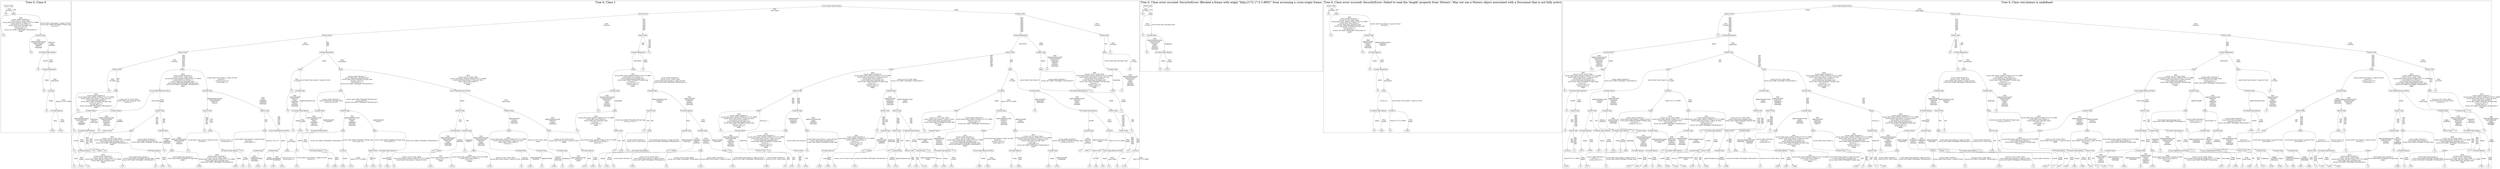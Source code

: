 /*
Generated by:
    http://https://github.com/h2oai/h2o-3/tree/master/h2o-genmodel/src/main/java/hex/genmodel/tools/PrintMojo.java
*/

/*
On a mac:

$ brew install graphviz
$ dot -Tpng file.gv -o file.png
$ open file.png
*/

digraph G {

subgraph cluster_0 {
/* Nodes */

/* Level 0 */
{
"SG_0_Node_0" [shape=box, fontsize=20, label="Status-Code"]
}

/* Level 1 */
{
"SG_0_Node_9" [fontsize=20, label="0.0"]
"SG_0_Node_1" [shape=box, fontsize=20, label="body"]
}

/* Level 2 */
{
"SG_0_Node_10" [fontsize=20, label="0.0"]
"SG_0_Node_2" [shape=box, fontsize=20, label="Content-Type"]
}

/* Level 3 */
{
"SG_0_Node_11" [fontsize=20, label="0.0"]
"SG_0_Node_3" [shape=box, fontsize=20, label="X-Content-Type-Options"]
}

/* Level 4 */
{
"SG_0_Node_12" [fontsize=20, label="0.0"]
"SG_0_Node_4" [shape=box, fontsize=20, label="Content-Disposition"]
}

/* Level 5 */
{
"SG_0_Node_13" [fontsize=20, label="0.0"]
"SG_0_Node_5" [shape=box, fontsize=20, label="Location"]
}

/* Level 6 */
{
"SG_0_Node_14" [fontsize=20, label="0.0"]
"SG_0_Node_6" [shape=box, fontsize=20, label="X-Frame-Options"]
}

/* Level 7 */
{
"SG_0_Node_15" [fontsize=20, label="0.028"]
"SG_0_Node_16" [fontsize=20, label="0.056"]
}

/* Edges */
"SG_0_Node_0" -> "SG_0_Node_9" [fontsize=20, label="[NA]
62 levels
"]
"SG_0_Node_0" -> "SG_0_Node_1" [fontsize=20, label="202
"]
"SG_0_Node_1" -> "SG_0_Node_10" [fontsize=20, label="[NA]
ecocnt_audio=duration=1
ecocnt_css=h1 {color: blue}
ecocnt_html=meta_refresh=0;http://172.17.0.1:8000
ecocnt_html=num_frames=2
ecocnt_html=post_message=mes1
ecocnt_js=var a=5;
ecocnt_pdf=a=a
ecocnt_vid=width=100,height=100,duration=2
empty
"]
"SG_0_Node_1" -> "SG_0_Node_2" [fontsize=20, label="ecocnt_html=num_frames=1,input_id=test1
ecocnt_img=width=50,height=50,type=png
ecocnt_js=.,,.
"]
"SG_0_Node_2" -> "SG_0_Node_11" [fontsize=20, label="[NA]
application/javascript
application/pdf
image/png
text/css
video/mp4
"]
"SG_0_Node_2" -> "SG_0_Node_3" [fontsize=20, label="audio/wav
empty
text/html
"]
"SG_0_Node_3" -> "SG_0_Node_12" [fontsize=20, label="nosniff
"]
"SG_0_Node_3" -> "SG_0_Node_4" [fontsize=20, label="[NA]
empty
"]
"SG_0_Node_4" -> "SG_0_Node_13" [fontsize=20, label="empty
"]
"SG_0_Node_4" -> "SG_0_Node_5" [fontsize=20, label="[NA]
attachment
"]
"SG_0_Node_5" -> "SG_0_Node_14" [fontsize=20, label="empty
"]
"SG_0_Node_5" -> "SG_0_Node_6" [fontsize=20, label="[NA]
http://172.17.0.1:8000
"]
"SG_0_Node_6" -> "SG_0_Node_15" [fontsize=20, label="deny
"]
"SG_0_Node_6" -> "SG_0_Node_16" [fontsize=20, label="[NA]
empty
"]

fontsize=40
label="Tree 0, Class 0"
}

subgraph cluster_1 {
/* Nodes */

/* Level 0 */
{
"SG_1_Node_0" [shape=box, fontsize=20, label="Cross-Origin-Opener-Policy"]
}

/* Level 1 */
{
"SG_1_Node_1" [shape=box, fontsize=20, label="Status-Code"]
"SG_1_Node_2" [shape=box, fontsize=20, label="Status-Code"]
}

/* Level 2 */
{
"SG_1_Node_3" [shape=box, fontsize=20, label="Status-Code"]
"SG_1_Node_4" [shape=box, fontsize=20, label="Status-Code"]
"SG_1_Node_5" [shape=box, fontsize=20, label="Content-Disposition"]
"SG_1_Node_6" [shape=box, fontsize=20, label="Status-Code"]
}

/* Level 3 */
{
"SG_1_Node_7" [shape=box, fontsize=20, label="Status-Code"]
"SG_1_Node_8" [shape=box, fontsize=20, label="Content-Disposition"]
"SG_1_Node_9" [shape=box, fontsize=20, label="Content-Disposition"]
"SG_1_Node_174" [fontsize=20, label="1.0"]
"SG_1_Node_10" [shape=box, fontsize=20, label="Status-Code"]
"SG_1_Node_11" [shape=box, fontsize=20, label="Content-Type"]
"SG_1_Node_12" [shape=box, fontsize=20, label="body"]
"SG_1_Node_175" [fontsize=20, label="1.0"]
}

/* Level 4 */
{
"SG_1_Node_13" [shape=box, fontsize=20, label="Status-Code"]
"SG_1_Node_14" [shape=box, fontsize=20, label="body"]
"SG_1_Node_15" [shape=box, fontsize=20, label="body"]
"SG_1_Node_16" [shape=box, fontsize=20, label="body"]
"SG_1_Node_17" [shape=box, fontsize=20, label="body"]
"SG_1_Node_176" [fontsize=20, label="1.0"]
"SG_1_Node_18" [shape=box, fontsize=20, label="body"]
"SG_1_Node_19" [shape=box, fontsize=20, label="body"]
"SG_1_Node_20" [shape=box, fontsize=20, label="body"]
"SG_1_Node_177" [fontsize=20, label="1.0"]
"SG_1_Node_21" [shape=box, fontsize=20, label="Content-Type"]
"SG_1_Node_178" [fontsize=20, label="1.0"]
}

/* Level 5 */
{
"SG_1_Node_179" [fontsize=20, label="0.0"]
"SG_1_Node_22" [shape=box, fontsize=20, label="body"]
"SG_1_Node_23" [shape=box, fontsize=20, label="Cross-Origin-Resource-Policy"]
"SG_1_Node_24" [shape=box, fontsize=20, label="Content-Type"]
"SG_1_Node_180" [fontsize=20, label="0.0"]
"SG_1_Node_25" [shape=box, fontsize=20, label="Content-Type"]
"SG_1_Node_26" [shape=box, fontsize=20, label="body"]
"SG_1_Node_27" [shape=box, fontsize=20, label="Cross-Origin-Resource-Policy"]
"SG_1_Node_28" [shape=box, fontsize=20, label="Content-Type"]
"SG_1_Node_29" [shape=box, fontsize=20, label="Content-Type"]
"SG_1_Node_30" [shape=box, fontsize=20, label="Status-Code"]
"SG_1_Node_31" [shape=box, fontsize=20, label="Content-Type"]
"SG_1_Node_32" [shape=box, fontsize=20, label="Location"]
"SG_1_Node_33" [shape=box, fontsize=20, label="Content-Type"]
"SG_1_Node_34" [shape=box, fontsize=20, label="X-Content-Type-Options"]
"SG_1_Node_181" [fontsize=20, label="1.0"]
"SG_1_Node_182" [fontsize=20, label="0.969"]
"SG_1_Node_183" [fontsize=20, label="1.0"]
}

/* Level 6 */
{
"SG_1_Node_184" [fontsize=20, label="0.0"]
"SG_1_Node_36" [shape=box, fontsize=20, label="Content-Type"]
"SG_1_Node_37" [shape=box, fontsize=20, label="Content-Type"]
"SG_1_Node_38" [shape=box, fontsize=20, label="Status-Code"]
"SG_1_Node_39" [shape=box, fontsize=20, label="Status-Code"]
"SG_1_Node_40" [shape=box, fontsize=20, label="Status-Code"]
"SG_1_Node_185" [fontsize=20, label="0.0"]
"SG_1_Node_41" [shape=box, fontsize=20, label="X-Content-Type-Options"]
"SG_1_Node_42" [shape=box, fontsize=20, label="Content-Type"]
"SG_1_Node_43" [shape=box, fontsize=20, label="Content-Type"]
"SG_1_Node_44" [shape=box, fontsize=20, label="Status-Code"]
"SG_1_Node_45" [shape=box, fontsize=20, label="Content-Type"]
"SG_1_Node_186" [fontsize=20, label="0.0"]
"SG_1_Node_46" [shape=box, fontsize=20, label="body"]
"SG_1_Node_47" [shape=box, fontsize=20, label="Status-Code"]
"SG_1_Node_48" [shape=box, fontsize=20, label="X-Frame-Options"]
"SG_1_Node_49" [shape=box, fontsize=20, label="body"]
"SG_1_Node_50" [shape=box, fontsize=20, label="Content-Type"]
"SG_1_Node_51" [shape=box, fontsize=20, label="Status-Code"]
"SG_1_Node_52" [shape=box, fontsize=20, label="Status-Code"]
"SG_1_Node_53" [shape=box, fontsize=20, label="body"]
"SG_1_Node_54" [shape=box, fontsize=20, label="Content-Type"]
"SG_1_Node_187" [fontsize=20, label="0.0"]
"SG_1_Node_55" [shape=box, fontsize=20, label="X-Content-Type-Options"]
"SG_1_Node_56" [shape=box, fontsize=20, label="Status-Code"]
"SG_1_Node_188" [fontsize=20, label="1.0"]
}

/* Level 7 */
{
"SG_1_Node_189" [fontsize=20, label="0.0"]
"SG_1_Node_57" [shape=box, fontsize=20, label="X-Content-Type-Options"]
"SG_1_Node_190" [fontsize=20, label="0.0"]
"SG_1_Node_58" [shape=box, fontsize=20, label="Status-Code"]
"SG_1_Node_59" [shape=box, fontsize=20, label="body"]
"SG_1_Node_60" [shape=box, fontsize=20, label="Content-Type"]
"SG_1_Node_191" [fontsize=20, label="0.0"]
"SG_1_Node_61" [shape=box, fontsize=20, label="body"]
"SG_1_Node_62" [shape=box, fontsize=20, label="body"]
"SG_1_Node_63" [shape=box, fontsize=20, label="Cross-Origin-Resource-Policy"]
"SG_1_Node_192" [fontsize=20, label="0.0"]
"SG_1_Node_193" [fontsize=20, label="0.042"]
"SG_1_Node_194" [fontsize=20, label="0.0"]
"SG_1_Node_65" [shape=box, fontsize=20, label="X-Content-Type-Options"]
"SG_1_Node_66" [shape=box, fontsize=20, label="body"]
"SG_1_Node_67" [shape=box, fontsize=20, label="body"]
"SG_1_Node_68" [shape=box, fontsize=20, label="Content-Type"]
"SG_1_Node_69" [shape=box, fontsize=20, label="Content-Type"]
"SG_1_Node_70" [shape=box, fontsize=20, label="body"]
"SG_1_Node_71" [shape=box, fontsize=20, label="body"]
"SG_1_Node_195" [fontsize=20, label="0.0"]
"SG_1_Node_72" [shape=box, fontsize=20, label="Status-Code"]
"SG_1_Node_196" [fontsize=20, label="0.0"]
"SG_1_Node_73" [shape=box, fontsize=20, label="body"]
"SG_1_Node_74" [shape=box, fontsize=20, label="Content-Type"]
"SG_1_Node_75" [shape=box, fontsize=20, label="Content-Type"]
"SG_1_Node_197" [fontsize=20, label="0.0"]
"SG_1_Node_76" [shape=box, fontsize=20, label="Content-Type"]
"SG_1_Node_77" [shape=box, fontsize=20, label="body"]
"SG_1_Node_78" [shape=box, fontsize=20, label="body"]
"SG_1_Node_198" [fontsize=20, label="0.0"]
"SG_1_Node_79" [shape=box, fontsize=20, label="Content-Type"]
"SG_1_Node_80" [shape=box, fontsize=20, label="Status-Code"]
"SG_1_Node_81" [shape=box, fontsize=20, label="X-Content-Type-Options"]
"SG_1_Node_199" [fontsize=20, label="0.0"]
"SG_1_Node_82" [shape=box, fontsize=20, label="Content-Type"]
"SG_1_Node_83" [shape=box, fontsize=20, label="body"]
"SG_1_Node_84" [shape=box, fontsize=20, label="body"]
"SG_1_Node_85" [shape=box, fontsize=20, label="Content-Type"]
"SG_1_Node_86" [shape=box, fontsize=20, label="Location"]
"SG_1_Node_87" [shape=box, fontsize=20, label="Status-Code"]
"SG_1_Node_200" [fontsize=20, label="1.0"]
}

/* Level 8 */
{
"SG_1_Node_201" [fontsize=20, label="0.0"]
"SG_1_Node_88" [shape=box, fontsize=20, label="X-Frame-Options"]
"SG_1_Node_202" [fontsize=20, label="0.0"]
"SG_1_Node_89" [shape=box, fontsize=20, label="body"]
"SG_1_Node_203" [fontsize=20, label="0.0"]
"SG_1_Node_90" [shape=box, fontsize=20, label="X-Frame-Options"]
"SG_1_Node_204" [fontsize=20, label="0.0"]
"SG_1_Node_91" [shape=box, fontsize=20, label="body"]
"SG_1_Node_205" [fontsize=20, label="0.0"]
"SG_1_Node_92" [shape=box, fontsize=20, label="X-Content-Type-Options"]
"SG_1_Node_206" [fontsize=20, label="0.0"]
"SG_1_Node_93" [shape=box, fontsize=20, label="Content-Type"]
"SG_1_Node_94" [shape=box, fontsize=20, label="Content-Type"]
"SG_1_Node_95" [shape=box, fontsize=20, label="body"]
"SG_1_Node_207" [fontsize=20, label="0.0"]
"SG_1_Node_96" [shape=box, fontsize=20, label="X-Frame-Options"]
"SG_1_Node_208" [fontsize=20, label="0.0"]
"SG_1_Node_97" [shape=box, fontsize=20, label="Location"]
"SG_1_Node_98" [shape=box, fontsize=20, label="Status-Code"]
"SG_1_Node_99" [shape=box, fontsize=20, label="X-Content-Type-Options"]
"SG_1_Node_209" [fontsize=20, label="0.0"]
"SG_1_Node_100" [shape=box, fontsize=20, label="body"]
"SG_1_Node_210" [fontsize=20, label="0.0"]
"SG_1_Node_101" [shape=box, fontsize=20, label="body"]
"SG_1_Node_102" [shape=box, fontsize=20, label="Content-Type"]
"SG_1_Node_103" [shape=box, fontsize=20, label="Content-Type"]
"SG_1_Node_104" [shape=box, fontsize=20, label="Content-Type"]
"SG_1_Node_105" [shape=box, fontsize=20, label="X-Frame-Options"]
"SG_1_Node_211" [fontsize=20, label="0.0"]
"SG_1_Node_212" [fontsize=20, label="0.063"]
"SG_1_Node_213" [fontsize=20, label="0.0"]
"SG_1_Node_107" [shape=box, fontsize=20, label="X-Content-Type-Options"]
"SG_1_Node_214" [fontsize=20, label="0.0"]
"SG_1_Node_108" [shape=box, fontsize=20, label="body"]
"SG_1_Node_109" [shape=box, fontsize=20, label="body"]
"SG_1_Node_110" [shape=box, fontsize=20, label="body"]
"SG_1_Node_215" [fontsize=20, label="0.0"]
"SG_1_Node_111" [shape=box, fontsize=20, label="Status-Code"]
"SG_1_Node_216" [fontsize=20, label="0.0"]
"SG_1_Node_112" [shape=box, fontsize=20, label="Status-Code"]
"SG_1_Node_217" [fontsize=20, label="0.0"]
"SG_1_Node_113" [shape=box, fontsize=20, label="X-Frame-Options"]
"SG_1_Node_218" [fontsize=20, label="0.0"]
"SG_1_Node_114" [shape=box, fontsize=20, label="body"]
"SG_1_Node_219" [fontsize=20, label="0.0"]
"SG_1_Node_115" [shape=box, fontsize=20, label="Content-Type"]
"SG_1_Node_116" [shape=box, fontsize=20, label="Status-Code"]
"SG_1_Node_117" [shape=box, fontsize=20, label="Content-Type"]
"SG_1_Node_220" [fontsize=20, label="0.0"]
"SG_1_Node_118" [shape=box, fontsize=20, label="X-Content-Type-Options"]
"SG_1_Node_221" [fontsize=20, label="0.0"]
"SG_1_Node_119" [shape=box, fontsize=20, label="Cross-Origin-Resource-Policy"]
"SG_1_Node_120" [shape=box, fontsize=20, label="X-Frame-Options"]
"SG_1_Node_121" [shape=box, fontsize=20, label="Content-Type"]
"SG_1_Node_222" [fontsize=20, label="0.0"]
"SG_1_Node_223" [fontsize=20, label="0.063"]
"SG_1_Node_123" [shape=box, fontsize=20, label="Status-Code"]
"SG_1_Node_124" [shape=box, fontsize=20, label="Cross-Origin-Resource-Policy"]
"SG_1_Node_224" [fontsize=20, label="0.0"]
"SG_1_Node_125" [shape=box, fontsize=20, label="Location"]
}

/* Level 9 */
{
"SG_1_Node_225" [fontsize=20, label="0.0"]
"SG_1_Node_226" [fontsize=20, label="0.019"]
"SG_1_Node_227" [fontsize=20, label="0.0"]
"SG_1_Node_228" [fontsize=20, label="0.01"]
"SG_1_Node_229" [fontsize=20, label="0.0"]
"SG_1_Node_230" [fontsize=20, label="0.004"]
"SG_1_Node_231" [fontsize=20, label="0.0"]
"SG_1_Node_232" [fontsize=20, label="0.006"]
"SG_1_Node_233" [fontsize=20, label="0.003"]
"SG_1_Node_234" [fontsize=20, label="0.01"]
"SG_1_Node_235" [fontsize=20, label="0.0"]
"SG_1_Node_236" [fontsize=20, label="0.016"]
"SG_1_Node_237" [fontsize=20, label="0.0"]
"SG_1_Node_238" [fontsize=20, label="0.007"]
"SG_1_Node_239" [fontsize=20, label="0.003"]
"SG_1_Node_240" [fontsize=20, label="0.01"]
"SG_1_Node_241" [fontsize=20, label="0.0"]
"SG_1_Node_242" [fontsize=20, label="0.028"]
"SG_1_Node_243" [fontsize=20, label="0.003"]
"SG_1_Node_244" [fontsize=20, label="0.014"]
"SG_1_Node_245" [fontsize=20, label="0.0"]
"SG_1_Node_246" [fontsize=20, label="0.016"]
"SG_1_Node_247" [fontsize=20, label="0.0"]
"SG_1_Node_248" [fontsize=20, label="0.063"]
"SG_1_Node_249" [fontsize=20, label="0.0"]
"SG_1_Node_250" [fontsize=20, label="0.031"]
"SG_1_Node_251" [fontsize=20, label="0.016"]
"SG_1_Node_252" [fontsize=20, label="0.042"]
"SG_1_Node_253" [fontsize=20, label="0.0"]
"SG_1_Node_254" [fontsize=20, label="0.016"]
"SG_1_Node_255" [fontsize=20, label="0.0"]
"SG_1_Node_256" [fontsize=20, label="0.028"]
"SG_1_Node_257" [fontsize=20, label="0.0"]
"SG_1_Node_258" [fontsize=20, label="0.014"]
"SG_1_Node_259" [fontsize=20, label="0.014"]
"SG_1_Node_260" [fontsize=20, label="0.063"]
"SG_1_Node_261" [fontsize=20, label="0.0"]
"SG_1_Node_262" [fontsize=20, label="0.042"]
"SG_1_Node_263" [fontsize=20, label="0.0"]
"SG_1_Node_264" [fontsize=20, label="0.028"]
"SG_1_Node_265" [fontsize=20, label="0.0"]
"SG_1_Node_266" [fontsize=20, label="0.021"]
"SG_1_Node_267" [fontsize=20, label="0.016"]
"SG_1_Node_268" [fontsize=20, label="0.063"]
"SG_1_Node_269" [fontsize=20, label="0.0"]
"SG_1_Node_270" [fontsize=20, label="0.031"]
"SG_1_Node_271" [fontsize=20, label="0.0"]
"SG_1_Node_272" [fontsize=20, label="0.016"]
"SG_1_Node_273" [fontsize=20, label="0.002"]
"SG_1_Node_274" [fontsize=20, label="0.009"]
"SG_1_Node_275" [fontsize=20, label="0.0"]
"SG_1_Node_276" [fontsize=20, label="0.031"]
"SG_1_Node_277" [fontsize=20, label="0.0"]
"SG_1_Node_278" [fontsize=20, label="0.031"]
"SG_1_Node_279" [fontsize=20, label="0.0"]
"SG_1_Node_280" [fontsize=20, label="0.021"]
"SG_1_Node_281" [fontsize=20, label="0.016"]
"SG_1_Node_282" [fontsize=20, label="0.063"]
"SG_1_Node_283" [fontsize=20, label="0.005"]
"SG_1_Node_284" [fontsize=20, label="0.02"]
"SG_1_Node_285" [fontsize=20, label="0.006"]
"SG_1_Node_286" [fontsize=20, label="0.025"]
"SG_1_Node_287" [fontsize=20, label="0.0"]
"SG_1_Node_288" [fontsize=20, label="0.026"]
"SG_1_Node_289" [fontsize=20, label="0.021"]
"SG_1_Node_290" [fontsize=20, label="0.052"]
"SG_1_Node_291" [fontsize=20, label="0.0"]
"SG_1_Node_292" [fontsize=20, label="0.05"]
"SG_1_Node_293" [fontsize=20, label="0.05"]
"SG_1_Node_294" [fontsize=20, label="0.2"]
"SG_1_Node_295" [fontsize=20, label="0.0"]
"SG_1_Node_296" [fontsize=20, label="0.125"]
}

/* Edges */
"SG_1_Node_0" -> "SG_1_Node_1" [fontsize=20, label="[NA]
same-origin
"]
"SG_1_Node_0" -> "SG_1_Node_2" [fontsize=20, label="empty
"]
"SG_1_Node_2" -> "SG_1_Node_5" [fontsize=20, label="200
201
202
203
204
205
206
207
208
226
"]
"SG_1_Node_2" -> "SG_1_Node_6" [fontsize=20, label="[NA]
53 levels
"]
"SG_1_Node_6" -> "SG_1_Node_12" [fontsize=20, label="418
"]
"SG_1_Node_6" -> "SG_1_Node_175" [fontsize=20, label="[NA]
52 levels
"]
"SG_1_Node_12" -> "SG_1_Node_21" [fontsize=20, label="ecocnt_html=post_message=mes1
"]
"SG_1_Node_12" -> "SG_1_Node_178" [fontsize=20, label="[NA]
11 levels
"]
"SG_1_Node_21" -> "SG_1_Node_182" [fontsize=20, label="image/png
"]
"SG_1_Node_21" -> "SG_1_Node_183" [fontsize=20, label="[NA]
application/javascript
application/pdf
audio/wav
empty
text/css
text/html
video/mp4
"]
"SG_1_Node_5" -> "SG_1_Node_10" [fontsize=20, label="attachment
"]
"SG_1_Node_5" -> "SG_1_Node_11" [fontsize=20, label="[NA]
empty
"]
"SG_1_Node_11" -> "SG_1_Node_20" [fontsize=20, label="empty
"]
"SG_1_Node_11" -> "SG_1_Node_177" [fontsize=20, label="[NA]
application/javascript
application/pdf
audio/wav
image/png
text/css
text/html
video/mp4
"]
"SG_1_Node_20" -> "SG_1_Node_34" [fontsize=20, label="ecocnt_audio=duration=1
ecocnt_vid=width=100,height=100,duration=2
"]
"SG_1_Node_20" -> "SG_1_Node_181" [fontsize=20, label="[NA]
ecocnt_css=h1 {color: blue}
ecocnt_html=meta_refresh=0;http://172.17.0.1:8000
ecocnt_html=num_frames=1,input_id=test1
ecocnt_html=num_frames=2
ecocnt_html=post_message=mes1
ecocnt_img=width=50,height=50,type=png
ecocnt_js=.,,.
ecocnt_js=var a=5;
ecocnt_pdf=a=a
empty
"]
"SG_1_Node_34" -> "SG_1_Node_56" [fontsize=20, label="empty
"]
"SG_1_Node_34" -> "SG_1_Node_188" [fontsize=20, label="[NA]
nosniff
"]
"SG_1_Node_56" -> "SG_1_Node_87" [fontsize=20, label="200
201
202
203
206
207
208
226
"]
"SG_1_Node_56" -> "SG_1_Node_200" [fontsize=20, label="204
205
"]
"SG_1_Node_87" -> "SG_1_Node_224" [fontsize=20, label="200
206
207
208
226
"]
"SG_1_Node_87" -> "SG_1_Node_125" [fontsize=20, label="201
202
203
"]
"SG_1_Node_125" -> "SG_1_Node_295" [fontsize=20, label="empty
"]
"SG_1_Node_125" -> "SG_1_Node_296" [fontsize=20, label="[NA]
http://172.17.0.1:8000
"]
"SG_1_Node_10" -> "SG_1_Node_18" [fontsize=20, label="200
201
204
205
206
207
208
226
"]
"SG_1_Node_10" -> "SG_1_Node_19" [fontsize=20, label="202
203
"]
"SG_1_Node_19" -> "SG_1_Node_32" [fontsize=20, label="[NA]
11 levels
"]
"SG_1_Node_19" -> "SG_1_Node_33" [fontsize=20, label="ecocnt_html=num_frames=2
"]
"SG_1_Node_33" -> "SG_1_Node_187" [fontsize=20, label="application/pdf
image/png
video/mp4
"]
"SG_1_Node_33" -> "SG_1_Node_55" [fontsize=20, label="[NA]
application/javascript
audio/wav
empty
text/css
text/html
"]
"SG_1_Node_55" -> "SG_1_Node_85" [fontsize=20, label="nosniff
"]
"SG_1_Node_55" -> "SG_1_Node_86" [fontsize=20, label="[NA]
empty
"]
"SG_1_Node_86" -> "SG_1_Node_123" [fontsize=20, label="http://172.17.0.1:8000
"]
"SG_1_Node_86" -> "SG_1_Node_124" [fontsize=20, label="[NA]
empty
"]
"SG_1_Node_124" -> "SG_1_Node_293" [fontsize=20, label="empty
"]
"SG_1_Node_124" -> "SG_1_Node_294" [fontsize=20, label="[NA]
same-origin
"]
"SG_1_Node_123" -> "SG_1_Node_291" [fontsize=20, label="203
"]
"SG_1_Node_123" -> "SG_1_Node_292" [fontsize=20, label="202
"]
"SG_1_Node_85" -> "SG_1_Node_222" [fontsize=20, label="[NA]
audio/wav
text/css
text/html
"]
"SG_1_Node_85" -> "SG_1_Node_223" [fontsize=20, label="application/javascript
empty
"]
"SG_1_Node_32" -> "SG_1_Node_53" [fontsize=20, label="empty
"]
"SG_1_Node_32" -> "SG_1_Node_54" [fontsize=20, label="[NA]
http://172.17.0.1:8000
"]
"SG_1_Node_54" -> "SG_1_Node_83" [fontsize=20, label="[NA]
application/javascript
audio/wav
text/css
text/html
video/mp4
"]
"SG_1_Node_54" -> "SG_1_Node_84" [fontsize=20, label="application/pdf
empty
image/png
"]
"SG_1_Node_84" -> "SG_1_Node_120" [fontsize=20, label="[NA]
ecocnt_css=h1 {color: blue}
ecocnt_html=meta_refresh=0;http://172.17.0.1:8000
ecocnt_html=num_frames=1,input_id=test1
ecocnt_html=post_message=mes1
ecocnt_js=.,,.
ecocnt_pdf=a=a
ecocnt_vid=width=100,height=100,duration=2
empty
"]
"SG_1_Node_84" -> "SG_1_Node_121" [fontsize=20, label="ecocnt_audio=duration=1
ecocnt_img=width=50,height=50,type=png
ecocnt_js=var a=5;
"]
"SG_1_Node_121" -> "SG_1_Node_289" [fontsize=20, label="empty
"]
"SG_1_Node_121" -> "SG_1_Node_290" [fontsize=20, label="application/pdf
image/png
"]
"SG_1_Node_120" -> "SG_1_Node_287" [fontsize=20, label="empty
"]
"SG_1_Node_120" -> "SG_1_Node_288" [fontsize=20, label="[NA]
deny
"]
"SG_1_Node_83" -> "SG_1_Node_221" [fontsize=20, label="[NA]
ecocnt_audio=duration=1
ecocnt_css=h1 {color: blue}
ecocnt_html=meta_refresh=0;http://172.17.0.1:8000
ecocnt_html=post_message=mes1
ecocnt_img=width=50,height=50,type=png
ecocnt_vid=width=100,height=100,duration=2
empty
"]
"SG_1_Node_83" -> "SG_1_Node_119" [fontsize=20, label="ecocnt_html=num_frames=1,input_id=test1
ecocnt_js=.,,.
ecocnt_js=var a=5;
ecocnt_pdf=a=a
"]
"SG_1_Node_119" -> "SG_1_Node_285" [fontsize=20, label="empty
"]
"SG_1_Node_119" -> "SG_1_Node_286" [fontsize=20, label="[NA]
same-origin
"]
"SG_1_Node_53" -> "SG_1_Node_199" [fontsize=20, label="[NA]
ecocnt_css=h1 {color: blue}
ecocnt_html=num_frames=1,input_id=test1
ecocnt_html=post_message=mes1
ecocnt_img=width=50,height=50,type=png
ecocnt_js=.,,.
empty
"]
"SG_1_Node_53" -> "SG_1_Node_82" [fontsize=20, label="ecocnt_audio=duration=1
ecocnt_html=meta_refresh=0;http://172.17.0.1:8000
ecocnt_js=var a=5;
ecocnt_pdf=a=a
ecocnt_vid=width=100,height=100,duration=2
"]
"SG_1_Node_82" -> "SG_1_Node_220" [fontsize=20, label="application/javascript
empty
image/png
"]
"SG_1_Node_82" -> "SG_1_Node_118" [fontsize=20, label="[NA]
application/pdf
audio/wav
text/css
text/html
video/mp4
"]
"SG_1_Node_118" -> "SG_1_Node_283" [fontsize=20, label="empty
"]
"SG_1_Node_118" -> "SG_1_Node_284" [fontsize=20, label="[NA]
nosniff
"]
"SG_1_Node_18" -> "SG_1_Node_30" [fontsize=20, label="[NA]
ecocnt_audio=duration=1
ecocnt_html=meta_refresh=0;http://172.17.0.1:8000
ecocnt_html=num_frames=1,input_id=test1
ecocnt_html=num_frames=2
ecocnt_html=post_message=mes1
ecocnt_img=width=50,height=50,type=png
ecocnt_js=.,,.
ecocnt_js=var a=5;
ecocnt_pdf=a=a
empty
"]
"SG_1_Node_18" -> "SG_1_Node_31" [fontsize=20, label="ecocnt_css=h1 {color: blue}
ecocnt_vid=width=100,height=100,duration=2
"]
"SG_1_Node_31" -> "SG_1_Node_51" [fontsize=20, label="[NA]
application/pdf
audio/wav
image/png
text/html
video/mp4
"]
"SG_1_Node_31" -> "SG_1_Node_52" [fontsize=20, label="application/javascript
empty
text/css
"]
"SG_1_Node_52" -> "SG_1_Node_80" [fontsize=20, label="204
207
208
226
"]
"SG_1_Node_52" -> "SG_1_Node_81" [fontsize=20, label="200
201
205
206
"]
"SG_1_Node_81" -> "SG_1_Node_116" [fontsize=20, label="empty
"]
"SG_1_Node_81" -> "SG_1_Node_117" [fontsize=20, label="[NA]
nosniff
"]
"SG_1_Node_117" -> "SG_1_Node_281" [fontsize=20, label="application/javascript
empty
"]
"SG_1_Node_117" -> "SG_1_Node_282" [fontsize=20, label="text/css
"]
"SG_1_Node_116" -> "SG_1_Node_279" [fontsize=20, label="200
206
"]
"SG_1_Node_116" -> "SG_1_Node_280" [fontsize=20, label="201
205
"]
"SG_1_Node_80" -> "SG_1_Node_219" [fontsize=20, label="204
208
226
"]
"SG_1_Node_80" -> "SG_1_Node_115" [fontsize=20, label="207
"]
"SG_1_Node_115" -> "SG_1_Node_277" [fontsize=20, label="empty
text/css
"]
"SG_1_Node_115" -> "SG_1_Node_278" [fontsize=20, label="application/javascript
"]
"SG_1_Node_51" -> "SG_1_Node_198" [fontsize=20, label="200
205
206
207
208
226
"]
"SG_1_Node_51" -> "SG_1_Node_79" [fontsize=20, label="201
204
"]
"SG_1_Node_79" -> "SG_1_Node_218" [fontsize=20, label="[NA]
application/pdf
image/png
text/html
"]
"SG_1_Node_79" -> "SG_1_Node_114" [fontsize=20, label="audio/wav
video/mp4
"]
"SG_1_Node_114" -> "SG_1_Node_275" [fontsize=20, label="ecocnt_css=h1 {color: blue}
"]
"SG_1_Node_114" -> "SG_1_Node_276" [fontsize=20, label="ecocnt_vid=width=100,height=100,duration=2
"]
"SG_1_Node_30" -> "SG_1_Node_49" [fontsize=20, label="205
207
208
226
"]
"SG_1_Node_30" -> "SG_1_Node_50" [fontsize=20, label="200
201
204
206
"]
"SG_1_Node_50" -> "SG_1_Node_77" [fontsize=20, label="application/pdf
audio/wav
image/png
text/css
"]
"SG_1_Node_50" -> "SG_1_Node_78" [fontsize=20, label="[NA]
application/javascript
empty
text/html
video/mp4
"]
"SG_1_Node_78" -> "SG_1_Node_217" [fontsize=20, label="ecocnt_html=num_frames=1,input_id=test1
ecocnt_html=post_message=mes1
ecocnt_img=width=50,height=50,type=png
"]
"SG_1_Node_78" -> "SG_1_Node_113" [fontsize=20, label="[NA]
ecocnt_audio=duration=1
ecocnt_html=meta_refresh=0;http://172.17.0.1:8000
ecocnt_html=num_frames=2
ecocnt_js=.,,.
ecocnt_js=var a=5;
ecocnt_pdf=a=a
empty
"]
"SG_1_Node_113" -> "SG_1_Node_273" [fontsize=20, label="empty
"]
"SG_1_Node_113" -> "SG_1_Node_274" [fontsize=20, label="[NA]
deny
"]
"SG_1_Node_77" -> "SG_1_Node_216" [fontsize=20, label="[NA]
ecocnt_audio=duration=1
ecocnt_html=meta_refresh=0;http://172.17.0.1:8000
ecocnt_html=num_frames=1,input_id=test1
ecocnt_html=post_message=mes1
ecocnt_img=width=50,height=50,type=png
ecocnt_js=.,,.
ecocnt_js=var a=5;
ecocnt_pdf=a=a
empty
"]
"SG_1_Node_77" -> "SG_1_Node_112" [fontsize=20, label="ecocnt_html=num_frames=2
"]
"SG_1_Node_112" -> "SG_1_Node_271" [fontsize=20, label="200
201
204
"]
"SG_1_Node_112" -> "SG_1_Node_272" [fontsize=20, label="206
"]
"SG_1_Node_49" -> "SG_1_Node_197" [fontsize=20, label="[NA]
ecocnt_audio=duration=1
ecocnt_html=meta_refresh=0;http://172.17.0.1:8000
ecocnt_html=num_frames=1,input_id=test1
ecocnt_html=num_frames=2
ecocnt_html=post_message=mes1
ecocnt_img=width=50,height=50,type=png
ecocnt_js=var a=5;
ecocnt_pdf=a=a
empty
"]
"SG_1_Node_49" -> "SG_1_Node_76" [fontsize=20, label="ecocnt_js=.,,.
"]
"SG_1_Node_76" -> "SG_1_Node_215" [fontsize=20, label="[NA]
application/javascript
application/pdf
empty
image/png
text/css
text/html
video/mp4
"]
"SG_1_Node_76" -> "SG_1_Node_111" [fontsize=20, label="audio/wav
"]
"SG_1_Node_111" -> "SG_1_Node_269" [fontsize=20, label="207
208
"]
"SG_1_Node_111" -> "SG_1_Node_270" [fontsize=20, label="205
226
"]
"SG_1_Node_1" -> "SG_1_Node_3" [fontsize=20, label="[NA]
55 levels
"]
"SG_1_Node_1" -> "SG_1_Node_4" [fontsize=20, label="100
101
102
103
204
205
304
407
"]
"SG_1_Node_4" -> "SG_1_Node_9" [fontsize=20, label="204
205
"]
"SG_1_Node_4" -> "SG_1_Node_174" [fontsize=20, label="100
101
102
103
304
407
"]
"SG_1_Node_9" -> "SG_1_Node_17" [fontsize=20, label="attachment
"]
"SG_1_Node_9" -> "SG_1_Node_176" [fontsize=20, label="[NA]
empty
"]
"SG_1_Node_17" -> "SG_1_Node_28" [fontsize=20, label="[NA]
ecocnt_html=meta_refresh=0;http://172.17.0.1:8000
ecocnt_html=num_frames=2
ecocnt_html=post_message=mes1
ecocnt_img=width=50,height=50,type=png
ecocnt_js=.,,.
ecocnt_js=var a=5;
ecocnt_pdf=a=a
empty
"]
"SG_1_Node_17" -> "SG_1_Node_29" [fontsize=20, label="ecocnt_audio=duration=1
ecocnt_css=h1 {color: blue}
ecocnt_html=num_frames=1,input_id=test1
ecocnt_vid=width=100,height=100,duration=2
"]
"SG_1_Node_29" -> "SG_1_Node_47" [fontsize=20, label="application/javascript
audio/wav
empty
"]
"SG_1_Node_29" -> "SG_1_Node_48" [fontsize=20, label="[NA]
application/pdf
image/png
text/css
text/html
video/mp4
"]
"SG_1_Node_48" -> "SG_1_Node_74" [fontsize=20, label="deny
"]
"SG_1_Node_48" -> "SG_1_Node_75" [fontsize=20, label="[NA]
empty
"]
"SG_1_Node_75" -> "SG_1_Node_109" [fontsize=20, label="[NA]
image/png
text/css
text/html
"]
"SG_1_Node_75" -> "SG_1_Node_110" [fontsize=20, label="application/pdf
video/mp4
"]
"SG_1_Node_110" -> "SG_1_Node_267" [fontsize=20, label="ecocnt_html=num_frames=1,input_id=test1
ecocnt_vid=width=100,height=100,duration=2
"]
"SG_1_Node_110" -> "SG_1_Node_268" [fontsize=20, label="ecocnt_audio=duration=1
ecocnt_css=h1 {color: blue}
"]
"SG_1_Node_109" -> "SG_1_Node_265" [fontsize=20, label="ecocnt_css=h1 {color: blue}
ecocnt_vid=width=100,height=100,duration=2
"]
"SG_1_Node_109" -> "SG_1_Node_266" [fontsize=20, label="ecocnt_audio=duration=1
ecocnt_html=num_frames=1,input_id=test1
"]
"SG_1_Node_74" -> "SG_1_Node_214" [fontsize=20, label="application/pdf
video/mp4
"]
"SG_1_Node_74" -> "SG_1_Node_108" [fontsize=20, label="[NA]
image/png
text/css
text/html
"]
"SG_1_Node_108" -> "SG_1_Node_263" [fontsize=20, label="ecocnt_audio=duration=1
"]
"SG_1_Node_108" -> "SG_1_Node_264" [fontsize=20, label="ecocnt_css=h1 {color: blue}
ecocnt_html=num_frames=1,input_id=test1
ecocnt_vid=width=100,height=100,duration=2
"]
"SG_1_Node_47" -> "SG_1_Node_196" [fontsize=20, label="204
"]
"SG_1_Node_47" -> "SG_1_Node_73" [fontsize=20, label="205
"]
"SG_1_Node_73" -> "SG_1_Node_213" [fontsize=20, label="ecocnt_audio=duration=1
ecocnt_css=h1 {color: blue}
"]
"SG_1_Node_73" -> "SG_1_Node_107" [fontsize=20, label="ecocnt_html=num_frames=1,input_id=test1
ecocnt_vid=width=100,height=100,duration=2
"]
"SG_1_Node_107" -> "SG_1_Node_261" [fontsize=20, label="empty
"]
"SG_1_Node_107" -> "SG_1_Node_262" [fontsize=20, label="[NA]
nosniff
"]
"SG_1_Node_28" -> "SG_1_Node_186" [fontsize=20, label="[NA]
application/javascript
application/pdf
audio/wav
empty
text/css
text/html
video/mp4
"]
"SG_1_Node_28" -> "SG_1_Node_46" [fontsize=20, label="image/png
"]
"SG_1_Node_46" -> "SG_1_Node_195" [fontsize=20, label="[NA]
ecocnt_html=meta_refresh=0;http://172.17.0.1:8000
ecocnt_html=num_frames=2
ecocnt_html=post_message=mes1
ecocnt_js=.,,.
ecocnt_pdf=a=a
empty
"]
"SG_1_Node_46" -> "SG_1_Node_72" [fontsize=20, label="ecocnt_img=width=50,height=50,type=png
ecocnt_js=var a=5;
"]
"SG_1_Node_72" -> "SG_1_Node_211" [fontsize=20, label="204
"]
"SG_1_Node_72" -> "SG_1_Node_212" [fontsize=20, label="205
"]
"SG_1_Node_3" -> "SG_1_Node_7" [fontsize=20, label="[NA]
52 levels
"]
"SG_1_Node_3" -> "SG_1_Node_8" [fontsize=20, label="201
202
203
"]
"SG_1_Node_8" -> "SG_1_Node_15" [fontsize=20, label="empty
"]
"SG_1_Node_8" -> "SG_1_Node_16" [fontsize=20, label="[NA]
attachment
"]
"SG_1_Node_16" -> "SG_1_Node_26" [fontsize=20, label="ecocnt_audio=duration=1
ecocnt_html=post_message=mes1
ecocnt_img=width=50,height=50,type=png
ecocnt_js=var a=5;
ecocnt_pdf=a=a
ecocnt_vid=width=100,height=100,duration=2
"]
"SG_1_Node_16" -> "SG_1_Node_27" [fontsize=20, label="[NA]
ecocnt_css=h1 {color: blue}
ecocnt_html=meta_refresh=0;http://172.17.0.1:8000
ecocnt_html=num_frames=1,input_id=test1
ecocnt_html=num_frames=2
ecocnt_js=.,,.
empty
"]
"SG_1_Node_27" -> "SG_1_Node_44" [fontsize=20, label="empty
"]
"SG_1_Node_27" -> "SG_1_Node_45" [fontsize=20, label="[NA]
same-origin
"]
"SG_1_Node_45" -> "SG_1_Node_70" [fontsize=20, label="application/pdf
text/css
text/html
video/mp4
"]
"SG_1_Node_45" -> "SG_1_Node_71" [fontsize=20, label="[NA]
application/javascript
audio/wav
empty
image/png
"]
"SG_1_Node_71" -> "SG_1_Node_104" [fontsize=20, label="ecocnt_css=h1 {color: blue}
ecocnt_html=num_frames=1,input_id=test1
empty
"]
"SG_1_Node_71" -> "SG_1_Node_105" [fontsize=20, label="[NA]
ecocnt_html=meta_refresh=0;http://172.17.0.1:8000
ecocnt_html=num_frames=2
ecocnt_js=.,,.
"]
"SG_1_Node_105" -> "SG_1_Node_259" [fontsize=20, label="deny
"]
"SG_1_Node_105" -> "SG_1_Node_260" [fontsize=20, label="[NA]
empty
"]
"SG_1_Node_104" -> "SG_1_Node_257" [fontsize=20, label="image/png
"]
"SG_1_Node_104" -> "SG_1_Node_258" [fontsize=20, label="[NA]
application/javascript
audio/wav
empty
"]
"SG_1_Node_70" -> "SG_1_Node_102" [fontsize=20, label="[NA]
ecocnt_html=meta_refresh=0;http://172.17.0.1:8000
ecocnt_html=num_frames=1,input_id=test1
ecocnt_html=num_frames=2
ecocnt_js=.,,.
"]
"SG_1_Node_70" -> "SG_1_Node_103" [fontsize=20, label="ecocnt_css=h1 {color: blue}
empty
"]
"SG_1_Node_103" -> "SG_1_Node_255" [fontsize=20, label="application/pdf
"]
"SG_1_Node_103" -> "SG_1_Node_256" [fontsize=20, label="text/css
text/html
video/mp4
"]
"SG_1_Node_102" -> "SG_1_Node_253" [fontsize=20, label="text/css
video/mp4
"]
"SG_1_Node_102" -> "SG_1_Node_254" [fontsize=20, label="application/pdf
text/html
"]
"SG_1_Node_44" -> "SG_1_Node_68" [fontsize=20, label="201
203
"]
"SG_1_Node_44" -> "SG_1_Node_69" [fontsize=20, label="202
"]
"SG_1_Node_69" -> "SG_1_Node_210" [fontsize=20, label="image/png
text/css
"]
"SG_1_Node_69" -> "SG_1_Node_101" [fontsize=20, label="[NA]
application/javascript
application/pdf
audio/wav
empty
text/html
video/mp4
"]
"SG_1_Node_101" -> "SG_1_Node_251" [fontsize=20, label="[NA]
ecocnt_html=meta_refresh=0;http://172.17.0.1:8000
ecocnt_html=num_frames=2
ecocnt_js=.,,.
empty
"]
"SG_1_Node_101" -> "SG_1_Node_252" [fontsize=20, label="ecocnt_css=h1 {color: blue}
ecocnt_html=num_frames=1,input_id=test1
"]
"SG_1_Node_68" -> "SG_1_Node_209" [fontsize=20, label="[NA]
application/javascript
application/pdf
audio/wav
empty
image/png
video/mp4
"]
"SG_1_Node_68" -> "SG_1_Node_100" [fontsize=20, label="text/css
text/html
"]
"SG_1_Node_100" -> "SG_1_Node_249" [fontsize=20, label="ecocnt_css=h1 {color: blue}
ecocnt_html=meta_refresh=0;http://172.17.0.1:8000
ecocnt_html=num_frames=1,input_id=test1
"]
"SG_1_Node_100" -> "SG_1_Node_250" [fontsize=20, label="[NA]
ecocnt_html=num_frames=2
ecocnt_js=.,,.
empty
"]
"SG_1_Node_26" -> "SG_1_Node_42" [fontsize=20, label="ecocnt_audio=duration=1
ecocnt_html=post_message=mes1
ecocnt_js=var a=5;
"]
"SG_1_Node_26" -> "SG_1_Node_43" [fontsize=20, label="ecocnt_img=width=50,height=50,type=png
ecocnt_pdf=a=a
ecocnt_vid=width=100,height=100,duration=2
"]
"SG_1_Node_43" -> "SG_1_Node_66" [fontsize=20, label="[NA]
application/javascript
audio/wav
empty
image/png
text/html
video/mp4
"]
"SG_1_Node_43" -> "SG_1_Node_67" [fontsize=20, label="application/pdf
text/css
"]
"SG_1_Node_67" -> "SG_1_Node_98" [fontsize=20, label="ecocnt_img=width=50,height=50,type=png
ecocnt_pdf=a=a
"]
"SG_1_Node_67" -> "SG_1_Node_99" [fontsize=20, label="ecocnt_vid=width=100,height=100,duration=2
"]
"SG_1_Node_99" -> "SG_1_Node_247" [fontsize=20, label="nosniff
"]
"SG_1_Node_99" -> "SG_1_Node_248" [fontsize=20, label="[NA]
empty
"]
"SG_1_Node_98" -> "SG_1_Node_245" [fontsize=20, label="201
203
"]
"SG_1_Node_98" -> "SG_1_Node_246" [fontsize=20, label="202
"]
"SG_1_Node_66" -> "SG_1_Node_208" [fontsize=20, label="ecocnt_vid=width=100,height=100,duration=2
"]
"SG_1_Node_66" -> "SG_1_Node_97" [fontsize=20, label="ecocnt_img=width=50,height=50,type=png
ecocnt_pdf=a=a
"]
"SG_1_Node_97" -> "SG_1_Node_243" [fontsize=20, label="empty
"]
"SG_1_Node_97" -> "SG_1_Node_244" [fontsize=20, label="[NA]
http://172.17.0.1:8000
"]
"SG_1_Node_42" -> "SG_1_Node_194" [fontsize=20, label="[NA]
application/javascript
audio/wav
empty
image/png
text/css
video/mp4
"]
"SG_1_Node_42" -> "SG_1_Node_65" [fontsize=20, label="application/pdf
text/html
"]
"SG_1_Node_65" -> "SG_1_Node_207" [fontsize=20, label="nosniff
"]
"SG_1_Node_65" -> "SG_1_Node_96" [fontsize=20, label="[NA]
empty
"]
"SG_1_Node_96" -> "SG_1_Node_241" [fontsize=20, label="empty
"]
"SG_1_Node_96" -> "SG_1_Node_242" [fontsize=20, label="[NA]
deny
"]
"SG_1_Node_15" -> "SG_1_Node_180" [fontsize=20, label="[NA]
11 levels
"]
"SG_1_Node_15" -> "SG_1_Node_25" [fontsize=20, label="ecocnt_html=num_frames=1,input_id=test1
"]
"SG_1_Node_25" -> "SG_1_Node_185" [fontsize=20, label="[NA]
application/pdf
audio/wav
empty
image/png
text/css
text/html
video/mp4
"]
"SG_1_Node_25" -> "SG_1_Node_41" [fontsize=20, label="application/javascript
"]
"SG_1_Node_41" -> "SG_1_Node_192" [fontsize=20, label="empty
"]
"SG_1_Node_41" -> "SG_1_Node_193" [fontsize=20, label="[NA]
nosniff
"]
"SG_1_Node_7" -> "SG_1_Node_13" [fontsize=20, label="[NA]
44 levels
"]
"SG_1_Node_7" -> "SG_1_Node_14" [fontsize=20, label="200
206
415
418
421
422
423
425
"]
"SG_1_Node_14" -> "SG_1_Node_23" [fontsize=20, label="[NA]
ecocnt_audio=duration=1
ecocnt_css=h1 {color: blue}
ecocnt_html=meta_refresh=0;http://172.17.0.1:8000
ecocnt_html=num_frames=2
ecocnt_html=post_message=mes1
ecocnt_img=width=50,height=50,type=png
ecocnt_vid=width=100,height=100,duration=2
empty
"]
"SG_1_Node_14" -> "SG_1_Node_24" [fontsize=20, label="ecocnt_html=num_frames=1,input_id=test1
ecocnt_js=.,,.
ecocnt_js=var a=5;
ecocnt_pdf=a=a
"]
"SG_1_Node_24" -> "SG_1_Node_39" [fontsize=20, label="application/javascript
application/pdf
audio/wav
text/css
"]
"SG_1_Node_24" -> "SG_1_Node_40" [fontsize=20, label="[NA]
empty
image/png
text/html
video/mp4
"]
"SG_1_Node_40" -> "SG_1_Node_62" [fontsize=20, label="418
423
"]
"SG_1_Node_40" -> "SG_1_Node_63" [fontsize=20, label="200
206
415
421
422
425
"]
"SG_1_Node_63" -> "SG_1_Node_94" [fontsize=20, label="empty
"]
"SG_1_Node_63" -> "SG_1_Node_95" [fontsize=20, label="[NA]
same-origin
"]
"SG_1_Node_95" -> "SG_1_Node_239" [fontsize=20, label="ecocnt_js=var a=5;
ecocnt_pdf=a=a
"]
"SG_1_Node_95" -> "SG_1_Node_240" [fontsize=20, label="ecocnt_html=num_frames=1,input_id=test1
ecocnt_js=.,,.
"]
"SG_1_Node_94" -> "SG_1_Node_237" [fontsize=20, label="empty
video/mp4
"]
"SG_1_Node_94" -> "SG_1_Node_238" [fontsize=20, label="[NA]
image/png
text/html
"]
"SG_1_Node_62" -> "SG_1_Node_206" [fontsize=20, label="ecocnt_html=num_frames=1,input_id=test1
ecocnt_js=.,,.
ecocnt_pdf=a=a
"]
"SG_1_Node_62" -> "SG_1_Node_93" [fontsize=20, label="ecocnt_js=var a=5;
"]
"SG_1_Node_93" -> "SG_1_Node_235" [fontsize=20, label="[NA]
image/png
text/html
video/mp4
"]
"SG_1_Node_93" -> "SG_1_Node_236" [fontsize=20, label="empty
"]
"SG_1_Node_39" -> "SG_1_Node_191" [fontsize=20, label="200
206
415
421
422
"]
"SG_1_Node_39" -> "SG_1_Node_61" [fontsize=20, label="418
423
425
"]
"SG_1_Node_61" -> "SG_1_Node_205" [fontsize=20, label="ecocnt_html=num_frames=1,input_id=test1
ecocnt_js=.,,.
"]
"SG_1_Node_61" -> "SG_1_Node_92" [fontsize=20, label="ecocnt_js=var a=5;
ecocnt_pdf=a=a
"]
"SG_1_Node_92" -> "SG_1_Node_233" [fontsize=20, label="empty
"]
"SG_1_Node_92" -> "SG_1_Node_234" [fontsize=20, label="[NA]
nosniff
"]
"SG_1_Node_23" -> "SG_1_Node_37" [fontsize=20, label="same-origin
"]
"SG_1_Node_23" -> "SG_1_Node_38" [fontsize=20, label="[NA]
empty
"]
"SG_1_Node_38" -> "SG_1_Node_59" [fontsize=20, label="200
415
421
423
425
"]
"SG_1_Node_38" -> "SG_1_Node_60" [fontsize=20, label="206
418
422
"]
"SG_1_Node_60" -> "SG_1_Node_204" [fontsize=20, label="audio/wav
empty
image/png
video/mp4
"]
"SG_1_Node_60" -> "SG_1_Node_91" [fontsize=20, label="[NA]
application/javascript
application/pdf
text/css
text/html
"]
"SG_1_Node_91" -> "SG_1_Node_231" [fontsize=20, label="ecocnt_html=num_frames=2
ecocnt_img=width=50,height=50,type=png
empty
"]
"SG_1_Node_91" -> "SG_1_Node_232" [fontsize=20, label="[NA]
ecocnt_audio=duration=1
ecocnt_css=h1 {color: blue}
ecocnt_html=meta_refresh=0;http://172.17.0.1:8000
ecocnt_html=post_message=mes1
ecocnt_vid=width=100,height=100,duration=2
"]
"SG_1_Node_59" -> "SG_1_Node_203" [fontsize=20, label="[NA]
ecocnt_css=h1 {color: blue}
ecocnt_html=meta_refresh=0;http://172.17.0.1:8000
ecocnt_html=post_message=mes1
ecocnt_vid=width=100,height=100,duration=2
empty
"]
"SG_1_Node_59" -> "SG_1_Node_90" [fontsize=20, label="ecocnt_audio=duration=1
ecocnt_html=num_frames=2
ecocnt_img=width=50,height=50,type=png
"]
"SG_1_Node_90" -> "SG_1_Node_229" [fontsize=20, label="empty
"]
"SG_1_Node_90" -> "SG_1_Node_230" [fontsize=20, label="[NA]
deny
"]
"SG_1_Node_37" -> "SG_1_Node_190" [fontsize=20, label="[NA]
application/javascript
application/pdf
audio/wav
image/png
text/css
video/mp4
"]
"SG_1_Node_37" -> "SG_1_Node_58" [fontsize=20, label="empty
text/html
"]
"SG_1_Node_58" -> "SG_1_Node_202" [fontsize=20, label="200
415
418
421
425
"]
"SG_1_Node_58" -> "SG_1_Node_89" [fontsize=20, label="206
422
423
"]
"SG_1_Node_89" -> "SG_1_Node_227" [fontsize=20, label="[NA]
ecocnt_audio=duration=1
ecocnt_css=h1 {color: blue}
ecocnt_html=meta_refresh=0;http://172.17.0.1:8000
ecocnt_html=post_message=mes1
empty
"]
"SG_1_Node_89" -> "SG_1_Node_228" [fontsize=20, label="ecocnt_html=num_frames=2
ecocnt_img=width=50,height=50,type=png
ecocnt_vid=width=100,height=100,duration=2
"]
"SG_1_Node_13" -> "SG_1_Node_179" [fontsize=20, label="[NA]
41 levels
"]
"SG_1_Node_13" -> "SG_1_Node_22" [fontsize=20, label="416
417
424
"]
"SG_1_Node_22" -> "SG_1_Node_184" [fontsize=20, label="[NA]
ecocnt_audio=duration=1
ecocnt_html=meta_refresh=0;http://172.17.0.1:8000
ecocnt_html=num_frames=1,input_id=test1
ecocnt_html=num_frames=2
ecocnt_img=width=50,height=50,type=png
ecocnt_js=var a=5;
ecocnt_pdf=a=a
ecocnt_vid=width=100,height=100,duration=2
empty
"]
"SG_1_Node_22" -> "SG_1_Node_36" [fontsize=20, label="ecocnt_css=h1 {color: blue}
ecocnt_html=post_message=mes1
ecocnt_js=.,,.
"]
"SG_1_Node_36" -> "SG_1_Node_189" [fontsize=20, label="[NA]
application/javascript
application/pdf
empty
image/png
text/html
"]
"SG_1_Node_36" -> "SG_1_Node_57" [fontsize=20, label="audio/wav
text/css
video/mp4
"]
"SG_1_Node_57" -> "SG_1_Node_201" [fontsize=20, label="nosniff
"]
"SG_1_Node_57" -> "SG_1_Node_88" [fontsize=20, label="[NA]
empty
"]
"SG_1_Node_88" -> "SG_1_Node_225" [fontsize=20, label="deny
"]
"SG_1_Node_88" -> "SG_1_Node_226" [fontsize=20, label="[NA]
empty
"]

fontsize=40
label="Tree 0, Class 1"
}

subgraph cluster_2 {
/* Nodes */

/* Level 0 */
{
"SG_2_Node_0" [shape=box, fontsize=20, label="Status-Code"]
}

/* Level 1 */
{
"SG_2_Node_5" [fontsize=20, label="0.0"]
"SG_2_Node_1" [shape=box, fontsize=20, label="body"]
}

/* Level 2 */
{
"SG_2_Node_6" [fontsize=20, label="0.0"]
"SG_2_Node_2" [shape=box, fontsize=20, label="Content-Type"]
}

/* Level 3 */
{
"SG_2_Node_7" [fontsize=20, label="0.0"]
"SG_2_Node_3" [shape=box, fontsize=20, label="X-Content-Type-Options"]
}

/* Level 4 */
{
"SG_2_Node_8" [fontsize=20, label="0.0"]
"SG_2_Node_9" [fontsize=20, label="0.031"]
}

/* Edges */
"SG_2_Node_0" -> "SG_2_Node_5" [fontsize=20, label="[NA]
62 levels
"]
"SG_2_Node_0" -> "SG_2_Node_1" [fontsize=20, label="418
"]
"SG_2_Node_1" -> "SG_2_Node_6" [fontsize=20, label="[NA]
11 levels
"]
"SG_2_Node_1" -> "SG_2_Node_2" [fontsize=20, label="ecocnt_html=post_message=mes1
"]
"SG_2_Node_2" -> "SG_2_Node_7" [fontsize=20, label="[NA]
application/javascript
application/pdf
audio/wav
empty
text/css
text/html
video/mp4
"]
"SG_2_Node_2" -> "SG_2_Node_3" [fontsize=20, label="image/png
"]
"SG_2_Node_3" -> "SG_2_Node_8" [fontsize=20, label="empty
"]
"SG_2_Node_3" -> "SG_2_Node_9" [fontsize=20, label="[NA]
nosniff
"]

fontsize=40
label="Tree 0, Class error occured: SecurityError: Blocked a frame with origin \"http://172.17.0.1:8001\" from accessing a cross-origin frame."
}

subgraph cluster_3 {
/* Nodes */

/* Level 0 */
{
"SG_3_Node_0" [shape=box, fontsize=20, label="Status-Code"]
}

/* Level 1 */
{
"SG_3_Node_10" [fontsize=20, label="0.0"]
"SG_3_Node_1" [shape=box, fontsize=20, label="body"]
}

/* Level 2 */
{
"SG_3_Node_11" [fontsize=20, label="0.0"]
"SG_3_Node_2" [shape=box, fontsize=20, label="Content-Type"]
}

/* Level 3 */
{
"SG_3_Node_12" [fontsize=20, label="0.0"]
"SG_3_Node_3" [shape=box, fontsize=20, label="X-Frame-Options"]
}

/* Level 4 */
{
"SG_3_Node_13" [fontsize=20, label="0.0"]
"SG_3_Node_4" [shape=box, fontsize=20, label="Content-Disposition"]
}

/* Level 5 */
{
"SG_3_Node_14" [fontsize=20, label="0.0"]
"SG_3_Node_5" [shape=box, fontsize=20, label="body"]
}

/* Level 6 */
{
"SG_3_Node_6" [shape=box, fontsize=20, label="X-Content-Type-Options"]
"SG_3_Node_7" [shape=box, fontsize=20, label="Location"]
}

/* Level 7 */
{
"SG_3_Node_15" [fontsize=20, label="0.0"]
"SG_3_Node_16" [fontsize=20, label="0.042"]
"SG_3_Node_17" [fontsize=20, label="0.0"]
"SG_3_Node_18" [fontsize=20, label="0.083"]
}

/* Edges */
"SG_3_Node_0" -> "SG_3_Node_10" [fontsize=20, label="[NA]
62 levels
"]
"SG_3_Node_0" -> "SG_3_Node_1" [fontsize=20, label="203
"]
"SG_3_Node_1" -> "SG_3_Node_11" [fontsize=20, label="[NA]
ecocnt_audio=duration=1
ecocnt_css=h1 {color: blue}
ecocnt_html=meta_refresh=0;http://172.17.0.1:8000
ecocnt_html=num_frames=2
ecocnt_html=post_message=mes1
ecocnt_img=width=50,height=50,type=png
ecocnt_js=var a=5;
ecocnt_pdf=a=a
ecocnt_vid=width=100,height=100,duration=2
empty
"]
"SG_3_Node_1" -> "SG_3_Node_2" [fontsize=20, label="ecocnt_html=num_frames=1,input_id=test1
ecocnt_js=.,,.
"]
"SG_3_Node_2" -> "SG_3_Node_12" [fontsize=20, label="[NA]
application/pdf
audio/wav
empty
text/html
video/mp4
"]
"SG_3_Node_2" -> "SG_3_Node_3" [fontsize=20, label="application/javascript
image/png
text/css
"]
"SG_3_Node_3" -> "SG_3_Node_13" [fontsize=20, label="empty
"]
"SG_3_Node_3" -> "SG_3_Node_4" [fontsize=20, label="[NA]
deny
"]
"SG_3_Node_4" -> "SG_3_Node_14" [fontsize=20, label="empty
"]
"SG_3_Node_4" -> "SG_3_Node_5" [fontsize=20, label="[NA]
attachment
"]
"SG_3_Node_5" -> "SG_3_Node_6" [fontsize=20, label="ecocnt_js=.,,.
"]
"SG_3_Node_5" -> "SG_3_Node_7" [fontsize=20, label="ecocnt_html=num_frames=1,input_id=test1
"]
"SG_3_Node_7" -> "SG_3_Node_17" [fontsize=20, label="http://172.17.0.1:8000
"]
"SG_3_Node_7" -> "SG_3_Node_18" [fontsize=20, label="[NA]
empty
"]
"SG_3_Node_6" -> "SG_3_Node_15" [fontsize=20, label="empty
"]
"SG_3_Node_6" -> "SG_3_Node_16" [fontsize=20, label="[NA]
nosniff
"]

fontsize=40
label="Tree 0, Class error occured: SecurityError: Failed to read the 'length' property from 'History': May not use a History object associated with a Document that is not fully active"
}

subgraph cluster_4 {
/* Nodes */

/* Level 0 */
{
"SG_4_Node_0" [shape=box, fontsize=20, label="Cross-Origin-Opener-Policy"]
}

/* Level 1 */
{
"SG_4_Node_1" [shape=box, fontsize=20, label="Status-Code"]
"SG_4_Node_2" [shape=box, fontsize=20, label="Status-Code"]
}

/* Level 2 */
{
"SG_4_Node_171" [fontsize=20, label="0.0"]
"SG_4_Node_3" [shape=box, fontsize=20, label="Content-Disposition"]
"SG_4_Node_4" [shape=box, fontsize=20, label="Status-Code"]
"SG_4_Node_5" [shape=box, fontsize=20, label="Status-Code"]
}

/* Level 3 */
{
"SG_4_Node_6" [shape=box, fontsize=20, label="Content-Type"]
"SG_4_Node_7" [shape=box, fontsize=20, label="Status-Code"]
"SG_4_Node_172" [fontsize=20, label="0.0"]
"SG_4_Node_8" [shape=box, fontsize=20, label="Content-Disposition"]
"SG_4_Node_9" [shape=box, fontsize=20, label="Content-Disposition"]
"SG_4_Node_10" [shape=box, fontsize=20, label="Status-Code"]
}

/* Level 4 */
{
"SG_4_Node_173" [fontsize=20, label="0.0"]
"SG_4_Node_11" [shape=box, fontsize=20, label="body"]
"SG_4_Node_12" [shape=box, fontsize=20, label="body"]
"SG_4_Node_13" [shape=box, fontsize=20, label="body"]
"SG_4_Node_174" [fontsize=20, label="0.0"]
"SG_4_Node_14" [shape=box, fontsize=20, label="body"]
"SG_4_Node_15" [shape=box, fontsize=20, label="body"]
"SG_4_Node_16" [shape=box, fontsize=20, label="body"]
"SG_4_Node_17" [shape=box, fontsize=20, label="body"]
"SG_4_Node_18" [shape=box, fontsize=20, label="Status-Code"]
}

/* Level 5 */
{
"SG_4_Node_175" [fontsize=20, label="0.0"]
"SG_4_Node_19" [shape=box, fontsize=20, label="X-Content-Type-Options"]
"SG_4_Node_20" [shape=box, fontsize=20, label="Content-Type"]
"SG_4_Node_21" [shape=box, fontsize=20, label="Location"]
"SG_4_Node_22" [shape=box, fontsize=20, label="Content-Type"]
"SG_4_Node_23" [shape=box, fontsize=20, label="Status-Code"]
"SG_4_Node_24" [shape=box, fontsize=20, label="Content-Type"]
"SG_4_Node_25" [shape=box, fontsize=20, label="Content-Type"]
"SG_4_Node_26" [shape=box, fontsize=20, label="Cross-Origin-Resource-Policy"]
"SG_4_Node_27" [shape=box, fontsize=20, label="Content-Type"]
"SG_4_Node_28" [shape=box, fontsize=20, label="Content-Type"]
"SG_4_Node_176" [fontsize=20, label="1.0"]
"SG_4_Node_29" [shape=box, fontsize=20, label="Content-Type"]
"SG_4_Node_30" [shape=box, fontsize=20, label="Cross-Origin-Resource-Policy"]
"SG_4_Node_31" [shape=box, fontsize=20, label="body"]
"SG_4_Node_177" [fontsize=20, label="1.0"]
}

/* Level 6 */
{
"SG_4_Node_178" [fontsize=20, label="0.0"]
"SG_4_Node_32" [shape=box, fontsize=20, label="Status-Code"]
"SG_4_Node_33" [shape=box, fontsize=20, label="Status-Code"]
"SG_4_Node_34" [shape=box, fontsize=20, label="Content-Type"]
"SG_4_Node_35" [shape=box, fontsize=20, label="body"]
"SG_4_Node_36" [shape=box, fontsize=20, label="body"]
"SG_4_Node_37" [shape=box, fontsize=20, label="Status-Code"]
"SG_4_Node_38" [shape=box, fontsize=20, label="Status-Code"]
"SG_4_Node_39" [shape=box, fontsize=20, label="Content-Type"]
"SG_4_Node_40" [shape=box, fontsize=20, label="body"]
"SG_4_Node_41" [shape=box, fontsize=20, label="X-Frame-Options"]
"SG_4_Node_42" [shape=box, fontsize=20, label="Status-Code"]
"SG_4_Node_43" [shape=box, fontsize=20, label="body"]
"SG_4_Node_179" [fontsize=20, label="1.0"]
"SG_4_Node_44" [shape=box, fontsize=20, label="Content-Type"]
"SG_4_Node_45" [shape=box, fontsize=20, label="Status-Code"]
"SG_4_Node_46" [shape=box, fontsize=20, label="body"]
"SG_4_Node_47" [shape=box, fontsize=20, label="body"]
"SG_4_Node_48" [shape=box, fontsize=20, label="X-Content-Type-Options"]
"SG_4_Node_180" [fontsize=20, label="1.0"]
"SG_4_Node_49" [shape=box, fontsize=20, label="Status-Code"]
"SG_4_Node_50" [shape=box, fontsize=20, label="Status-Code"]
"SG_4_Node_51" [shape=box, fontsize=20, label="Status-Code"]
"SG_4_Node_52" [shape=box, fontsize=20, label="Content-Type"]
"SG_4_Node_53" [shape=box, fontsize=20, label="Content-Type"]
"SG_4_Node_181" [fontsize=20, label="1.0"]
}

/* Level 7 */
{
"SG_4_Node_182" [fontsize=20, label="0.0"]
"SG_4_Node_54" [shape=box, fontsize=20, label="Status-Code"]
"SG_4_Node_55" [shape=box, fontsize=20, label="X-Frame-Options"]
"SG_4_Node_56" [shape=box, fontsize=20, label="X-Content-Type-Options"]
"SG_4_Node_57" [shape=box, fontsize=20, label="X-Content-Type-Options"]
"SG_4_Node_183" [fontsize=20, label="1.0"]
"SG_4_Node_58" [shape=box, fontsize=20, label="Content-Type"]
"SG_4_Node_59" [shape=box, fontsize=20, label="Content-Type"]
"SG_4_Node_60" [shape=box, fontsize=20, label="Content-Type"]
"SG_4_Node_184" [fontsize=20, label="1.0"]
"SG_4_Node_61" [shape=box, fontsize=20, label="X-Content-Type-Options"]
"SG_4_Node_62" [shape=box, fontsize=20, label="Status-Code"]
"SG_4_Node_63" [shape=box, fontsize=20, label="Content-Type"]
"SG_4_Node_185" [fontsize=20, label="1.0"]
"SG_4_Node_64" [shape=box, fontsize=20, label="body"]
"SG_4_Node_65" [shape=box, fontsize=20, label="body"]
"SG_4_Node_66" [shape=box, fontsize=20, label="Content-Type"]
"SG_4_Node_186" [fontsize=20, label="1.0"]
"SG_4_Node_67" [shape=box, fontsize=20, label="Content-Type"]
"SG_4_Node_68" [shape=box, fontsize=20, label="Content-Type"]
"SG_4_Node_69" [shape=box, fontsize=20, label="body"]
"SG_4_Node_187" [fontsize=20, label="1.0"]
"SG_4_Node_70" [shape=box, fontsize=20, label="Status-Code"]
"SG_4_Node_188" [fontsize=20, label="1.0"]
"SG_4_Node_71" [shape=box, fontsize=20, label="body"]
"SG_4_Node_72" [shape=box, fontsize=20, label="body"]
"SG_4_Node_73" [shape=box, fontsize=20, label="X-Frame-Options"]
"SG_4_Node_74" [shape=box, fontsize=20, label="Content-Type"]
"SG_4_Node_75" [shape=box, fontsize=20, label="X-Content-Type-Options"]
"SG_4_Node_189" [fontsize=20, label="1.0"]
"SG_4_Node_76" [shape=box, fontsize=20, label="Content-Type"]
"SG_4_Node_77" [shape=box, fontsize=20, label="Content-Type"]
"SG_4_Node_190" [fontsize=20, label="0.958"]
"SG_4_Node_191" [fontsize=20, label="1.0"]
"SG_4_Node_79" [shape=box, fontsize=20, label="body"]
"SG_4_Node_80" [shape=box, fontsize=20, label="body"]
"SG_4_Node_81" [shape=box, fontsize=20, label="body"]
"SG_4_Node_192" [fontsize=20, label="1.0"]
"SG_4_Node_82" [shape=box, fontsize=20, label="Content-Type"]
"SG_4_Node_83" [shape=box, fontsize=20, label="body"]
"SG_4_Node_84" [shape=box, fontsize=20, label="Status-Code"]
"SG_4_Node_193" [fontsize=20, label="1.0"]
"SG_4_Node_85" [shape=box, fontsize=20, label="X-Content-Type-Options"]
"SG_4_Node_194" [fontsize=20, label="1.0"]
}

/* Level 8 */
{
"SG_4_Node_86" [shape=box, fontsize=20, label="Location"]
"SG_4_Node_195" [fontsize=20, label="1.0"]
"SG_4_Node_196" [fontsize=20, label="0.875"]
"SG_4_Node_197" [fontsize=20, label="0.958"]
"SG_4_Node_198" [fontsize=20, label="0.917"]
"SG_4_Node_199" [fontsize=20, label="1.0"]
"SG_4_Node_200" [fontsize=20, label="0.938"]
"SG_4_Node_201" [fontsize=20, label="1.0"]
"SG_4_Node_91" [shape=box, fontsize=20, label="body"]
"SG_4_Node_92" [shape=box, fontsize=20, label="X-Frame-Options"]
"SG_4_Node_93" [shape=box, fontsize=20, label="X-Frame-Options"]
"SG_4_Node_202" [fontsize=20, label="1.0"]
"SG_4_Node_94" [shape=box, fontsize=20, label="X-Content-Type-Options"]
"SG_4_Node_203" [fontsize=20, label="1.0"]
"SG_4_Node_95" [shape=box, fontsize=20, label="Content-Type"]
"SG_4_Node_96" [shape=box, fontsize=20, label="Status-Code"]
"SG_4_Node_97" [shape=box, fontsize=20, label="Content-Type"]
"SG_4_Node_204" [fontsize=20, label="1.0"]
"SG_4_Node_98" [shape=box, fontsize=20, label="body"]
"SG_4_Node_205" [fontsize=20, label="1.0"]
"SG_4_Node_99" [shape=box, fontsize=20, label="X-Frame-Options"]
"SG_4_Node_100" [shape=box, fontsize=20, label="body"]
"SG_4_Node_101" [shape=box, fontsize=20, label="Status-Code"]
"SG_4_Node_206" [fontsize=20, label="1.0"]
"SG_4_Node_102" [shape=box, fontsize=20, label="Status-Code"]
"SG_4_Node_207" [fontsize=20, label="1.0"]
"SG_4_Node_103" [shape=box, fontsize=20, label="body"]
"SG_4_Node_104" [shape=box, fontsize=20, label="body"]
"SG_4_Node_105" [shape=box, fontsize=20, label="body"]
"SG_4_Node_208" [fontsize=20, label="1.0"]
"SG_4_Node_106" [shape=box, fontsize=20, label="X-Content-Type-Options"]
"SG_4_Node_209" [fontsize=20, label="1.0"]
"SG_4_Node_210" [fontsize=20, label="0.938"]
"SG_4_Node_211" [fontsize=20, label="1.0"]
"SG_4_Node_108" [shape=box, fontsize=20, label="X-Frame-Options"]
"SG_4_Node_109" [shape=box, fontsize=20, label="X-Content-Type-Options"]
"SG_4_Node_110" [shape=box, fontsize=20, label="Status-Code"]
"SG_4_Node_212" [fontsize=20, label="1.0"]
"SG_4_Node_111" [shape=box, fontsize=20, label="Content-Type"]
"SG_4_Node_112" [shape=box, fontsize=20, label="Content-Type"]
"SG_4_Node_113" [shape=box, fontsize=20, label="body"]
"SG_4_Node_213" [fontsize=20, label="1.0"]
"SG_4_Node_114" [shape=box, fontsize=20, label="Cross-Origin-Resource-Policy"]
"SG_4_Node_214" [fontsize=20, label="1.0"]
"SG_4_Node_115" [shape=box, fontsize=20, label="Cross-Origin-Resource-Policy"]
"SG_4_Node_215" [fontsize=20, label="1.0"]
"SG_4_Node_116" [shape=box, fontsize=20, label="Status-Code"]
"SG_4_Node_216" [fontsize=20, label="1.0"]
"SG_4_Node_117" [shape=box, fontsize=20, label="Content-Type"]
"SG_4_Node_118" [shape=box, fontsize=20, label="Content-Type"]
"SG_4_Node_119" [shape=box, fontsize=20, label="Content-Type"]
"SG_4_Node_120" [shape=box, fontsize=20, label="Status-Code"]
"SG_4_Node_121" [shape=box, fontsize=20, label="X-Content-Type-Options"]
"SG_4_Node_217" [fontsize=20, label="1.0"]
"SG_4_Node_122" [shape=box, fontsize=20, label="body"]
"SG_4_Node_218" [fontsize=20, label="1.0"]
"SG_4_Node_123" [shape=box, fontsize=20, label="X-Frame-Options"]
"SG_4_Node_219" [fontsize=20, label="1.0"]
"SG_4_Node_124" [shape=box, fontsize=20, label="body"]
"SG_4_Node_220" [fontsize=20, label="1.0"]
"SG_4_Node_125" [shape=box, fontsize=20, label="X-Frame-Options"]
"SG_4_Node_221" [fontsize=20, label="1.0"]
}

/* Level 9 */
{
"SG_4_Node_222" [fontsize=20, label="0.875"]
"SG_4_Node_223" [fontsize=20, label="1.0"]
"SG_4_Node_224" [fontsize=20, label="0.917"]
"SG_4_Node_225" [fontsize=20, label="1.0"]
"SG_4_Node_226" [fontsize=20, label="0.975"]
"SG_4_Node_227" [fontsize=20, label="0.993"]
"SG_4_Node_228" [fontsize=20, label="0.965"]
"SG_4_Node_229" [fontsize=20, label="1.0"]
"SG_4_Node_230" [fontsize=20, label="0.979"]
"SG_4_Node_231" [fontsize=20, label="0.996"]
"SG_4_Node_232" [fontsize=20, label="0.938"]
"SG_4_Node_233" [fontsize=20, label="0.984"]
"SG_4_Node_234" [fontsize=20, label="0.979"]
"SG_4_Node_235" [fontsize=20, label="1.0"]
"SG_4_Node_236" [fontsize=20, label="0.969"]
"SG_4_Node_237" [fontsize=20, label="1.0"]
"SG_4_Node_238" [fontsize=20, label="0.969"]
"SG_4_Node_239" [fontsize=20, label="1.0"]
"SG_4_Node_240" [fontsize=20, label="0.987"]
"SG_4_Node_241" [fontsize=20, label="0.997"]
"SG_4_Node_242" [fontsize=20, label="0.996"]
"SG_4_Node_243" [fontsize=20, label="1.0"]
"SG_4_Node_244" [fontsize=20, label="0.984"]
"SG_4_Node_245" [fontsize=20, label="1.0"]
"SG_4_Node_246" [fontsize=20, label="0.969"]
"SG_4_Node_247" [fontsize=20, label="1.0"]
"SG_4_Node_248" [fontsize=20, label="0.938"]
"SG_4_Node_249" [fontsize=20, label="0.984"]
"SG_4_Node_250" [fontsize=20, label="0.979"]
"SG_4_Node_251" [fontsize=20, label="1.0"]
"SG_4_Node_252" [fontsize=20, label="0.972"]
"SG_4_Node_253" [fontsize=20, label="1.0"]
"SG_4_Node_254" [fontsize=20, label="0.958"]
"SG_4_Node_255" [fontsize=20, label="1.0"]
"SG_4_Node_256" [fontsize=20, label="0.95"]
"SG_4_Node_257" [fontsize=20, label="0.983"]
"SG_4_Node_258" [fontsize=20, label="0.983"]
"SG_4_Node_259" [fontsize=20, label="0.994"]
"SG_4_Node_260" [fontsize=20, label="0.974"]
"SG_4_Node_261" [fontsize=20, label="1.0"]
"SG_4_Node_262" [fontsize=20, label="0.957"]
"SG_4_Node_263" [fontsize=20, label="1.0"]
"SG_4_Node_264" [fontsize=20, label="0.964"]
"SG_4_Node_265" [fontsize=20, label="1.0"]
"SG_4_Node_266" [fontsize=20, label="0.979"]
"SG_4_Node_267" [fontsize=20, label="1.0"]
"SG_4_Node_268" [fontsize=20, label="0.875"]
"SG_4_Node_269" [fontsize=20, label="1.0"]
"SG_4_Node_270" [fontsize=20, label="0.958"]
"SG_4_Node_271" [fontsize=20, label="1.0"]
"SG_4_Node_272" [fontsize=20, label="0.984"]
"SG_4_Node_273" [fontsize=20, label="1.0"]
"SG_4_Node_274" [fontsize=20, label="0.977"]
"SG_4_Node_275" [fontsize=20, label="0.992"]
"SG_4_Node_276" [fontsize=20, label="0.992"]
"SG_4_Node_277" [fontsize=20, label="1.0"]
"SG_4_Node_278" [fontsize=20, label="0.99"]
"SG_4_Node_279" [fontsize=20, label="0.997"]
"SG_4_Node_280" [fontsize=20, label="0.996"]
"SG_4_Node_281" [fontsize=20, label="1.0"]
"SG_4_Node_282" [fontsize=20, label="0.99"]
"SG_4_Node_283" [fontsize=20, label="0.997"]
"SG_4_Node_284" [fontsize=20, label="0.994"]
"SG_4_Node_285" [fontsize=20, label="1.0"]
"SG_4_Node_286" [fontsize=20, label="0.996"]
"SG_4_Node_287" [fontsize=20, label="1.0"]
"SG_4_Node_288" [fontsize=20, label="0.99"]
"SG_4_Node_289" [fontsize=20, label="1.0"]
"SG_4_Node_290" [fontsize=20, label="0.981"]
"SG_4_Node_291" [fontsize=20, label="1.0"]
}

/* Edges */
"SG_4_Node_0" -> "SG_4_Node_1" [fontsize=20, label="empty
"]
"SG_4_Node_0" -> "SG_4_Node_2" [fontsize=20, label="[NA]
same-origin
"]
"SG_4_Node_2" -> "SG_4_Node_4" [fontsize=20, label="100
101
102
103
204
205
304
407
"]
"SG_4_Node_2" -> "SG_4_Node_5" [fontsize=20, label="[NA]
55 levels
"]
"SG_4_Node_5" -> "SG_4_Node_9" [fontsize=20, label="201
202
203
"]
"SG_4_Node_5" -> "SG_4_Node_10" [fontsize=20, label="[NA]
52 levels
"]
"SG_4_Node_10" -> "SG_4_Node_17" [fontsize=20, label="200
206
415
418
421
422
423
425
"]
"SG_4_Node_10" -> "SG_4_Node_18" [fontsize=20, label="[NA]
44 levels
"]
"SG_4_Node_18" -> "SG_4_Node_31" [fontsize=20, label="416
417
424
"]
"SG_4_Node_18" -> "SG_4_Node_177" [fontsize=20, label="[NA]
41 levels
"]
"SG_4_Node_31" -> "SG_4_Node_53" [fontsize=20, label="ecocnt_css=h1 {color: blue}
ecocnt_html=post_message=mes1
ecocnt_js=.,,.
"]
"SG_4_Node_31" -> "SG_4_Node_181" [fontsize=20, label="[NA]
ecocnt_audio=duration=1
ecocnt_html=meta_refresh=0;http://172.17.0.1:8000
ecocnt_html=num_frames=1,input_id=test1
ecocnt_html=num_frames=2
ecocnt_img=width=50,height=50,type=png
ecocnt_js=var a=5;
ecocnt_pdf=a=a
ecocnt_vid=width=100,height=100,duration=2
empty
"]
"SG_4_Node_53" -> "SG_4_Node_85" [fontsize=20, label="audio/wav
text/css
video/mp4
"]
"SG_4_Node_53" -> "SG_4_Node_194" [fontsize=20, label="[NA]
application/javascript
application/pdf
empty
image/png
text/html
"]
"SG_4_Node_85" -> "SG_4_Node_125" [fontsize=20, label="empty
"]
"SG_4_Node_85" -> "SG_4_Node_221" [fontsize=20, label="[NA]
nosniff
"]
"SG_4_Node_125" -> "SG_4_Node_290" [fontsize=20, label="empty
"]
"SG_4_Node_125" -> "SG_4_Node_291" [fontsize=20, label="[NA]
deny
"]
"SG_4_Node_17" -> "SG_4_Node_29" [fontsize=20, label="ecocnt_html=num_frames=1,input_id=test1
ecocnt_js=.,,.
ecocnt_js=var a=5;
ecocnt_pdf=a=a
"]
"SG_4_Node_17" -> "SG_4_Node_30" [fontsize=20, label="[NA]
ecocnt_audio=duration=1
ecocnt_css=h1 {color: blue}
ecocnt_html=meta_refresh=0;http://172.17.0.1:8000
ecocnt_html=num_frames=2
ecocnt_html=post_message=mes1
ecocnt_img=width=50,height=50,type=png
ecocnt_vid=width=100,height=100,duration=2
empty
"]
"SG_4_Node_30" -> "SG_4_Node_51" [fontsize=20, label="empty
"]
"SG_4_Node_30" -> "SG_4_Node_52" [fontsize=20, label="[NA]
same-origin
"]
"SG_4_Node_52" -> "SG_4_Node_84" [fontsize=20, label="empty
text/html
"]
"SG_4_Node_52" -> "SG_4_Node_193" [fontsize=20, label="[NA]
application/javascript
application/pdf
audio/wav
image/png
text/css
video/mp4
"]
"SG_4_Node_84" -> "SG_4_Node_124" [fontsize=20, label="206
422
423
"]
"SG_4_Node_84" -> "SG_4_Node_220" [fontsize=20, label="200
415
418
421
425
"]
"SG_4_Node_124" -> "SG_4_Node_288" [fontsize=20, label="ecocnt_html=num_frames=2
ecocnt_img=width=50,height=50,type=png
ecocnt_vid=width=100,height=100,duration=2
"]
"SG_4_Node_124" -> "SG_4_Node_289" [fontsize=20, label="[NA]
ecocnt_audio=duration=1
ecocnt_css=h1 {color: blue}
ecocnt_html=meta_refresh=0;http://172.17.0.1:8000
ecocnt_html=post_message=mes1
empty
"]
"SG_4_Node_51" -> "SG_4_Node_82" [fontsize=20, label="206
418
422
"]
"SG_4_Node_51" -> "SG_4_Node_83" [fontsize=20, label="200
415
421
423
425
"]
"SG_4_Node_83" -> "SG_4_Node_123" [fontsize=20, label="ecocnt_audio=duration=1
ecocnt_html=num_frames=2
ecocnt_img=width=50,height=50,type=png
"]
"SG_4_Node_83" -> "SG_4_Node_219" [fontsize=20, label="[NA]
ecocnt_css=h1 {color: blue}
ecocnt_html=meta_refresh=0;http://172.17.0.1:8000
ecocnt_html=post_message=mes1
ecocnt_vid=width=100,height=100,duration=2
empty
"]
"SG_4_Node_123" -> "SG_4_Node_286" [fontsize=20, label="deny
"]
"SG_4_Node_123" -> "SG_4_Node_287" [fontsize=20, label="[NA]
empty
"]
"SG_4_Node_82" -> "SG_4_Node_122" [fontsize=20, label="application/javascript
application/pdf
text/css
text/html
"]
"SG_4_Node_82" -> "SG_4_Node_218" [fontsize=20, label="[NA]
audio/wav
empty
image/png
video/mp4
"]
"SG_4_Node_122" -> "SG_4_Node_284" [fontsize=20, label="[NA]
ecocnt_audio=duration=1
ecocnt_css=h1 {color: blue}
ecocnt_html=meta_refresh=0;http://172.17.0.1:8000
ecocnt_html=post_message=mes1
ecocnt_vid=width=100,height=100,duration=2
"]
"SG_4_Node_122" -> "SG_4_Node_285" [fontsize=20, label="ecocnt_html=num_frames=2
ecocnt_img=width=50,height=50,type=png
empty
"]
"SG_4_Node_29" -> "SG_4_Node_49" [fontsize=20, label="empty
image/png
text/html
video/mp4
"]
"SG_4_Node_29" -> "SG_4_Node_50" [fontsize=20, label="[NA]
application/javascript
application/pdf
audio/wav
text/css
"]
"SG_4_Node_50" -> "SG_4_Node_81" [fontsize=20, label="418
423
425
"]
"SG_4_Node_50" -> "SG_4_Node_192" [fontsize=20, label="200
206
415
421
422
"]
"SG_4_Node_81" -> "SG_4_Node_121" [fontsize=20, label="ecocnt_js=var a=5;
ecocnt_pdf=a=a
"]
"SG_4_Node_81" -> "SG_4_Node_217" [fontsize=20, label="ecocnt_html=num_frames=1,input_id=test1
ecocnt_js=.,,.
"]
"SG_4_Node_121" -> "SG_4_Node_282" [fontsize=20, label="nosniff
"]
"SG_4_Node_121" -> "SG_4_Node_283" [fontsize=20, label="[NA]
empty
"]
"SG_4_Node_49" -> "SG_4_Node_79" [fontsize=20, label="200
421
"]
"SG_4_Node_49" -> "SG_4_Node_80" [fontsize=20, label="206
415
418
422
423
425
"]
"SG_4_Node_80" -> "SG_4_Node_119" [fontsize=20, label="ecocnt_html=num_frames=1,input_id=test1
ecocnt_pdf=a=a
"]
"SG_4_Node_80" -> "SG_4_Node_120" [fontsize=20, label="ecocnt_js=.,,.
ecocnt_js=var a=5;
"]
"SG_4_Node_120" -> "SG_4_Node_280" [fontsize=20, label="206
423
"]
"SG_4_Node_120" -> "SG_4_Node_281" [fontsize=20, label="415
418
422
425
"]
"SG_4_Node_119" -> "SG_4_Node_278" [fontsize=20, label="text/html
"]
"SG_4_Node_119" -> "SG_4_Node_279" [fontsize=20, label="empty
image/png
video/mp4
"]
"SG_4_Node_79" -> "SG_4_Node_117" [fontsize=20, label="ecocnt_js=.,,.
ecocnt_js=var a=5;
"]
"SG_4_Node_79" -> "SG_4_Node_118" [fontsize=20, label="ecocnt_html=num_frames=1,input_id=test1
ecocnt_pdf=a=a
"]
"SG_4_Node_118" -> "SG_4_Node_276" [fontsize=20, label="empty
"]
"SG_4_Node_118" -> "SG_4_Node_277" [fontsize=20, label="image/png
text/html
video/mp4
"]
"SG_4_Node_117" -> "SG_4_Node_274" [fontsize=20, label="image/png
"]
"SG_4_Node_117" -> "SG_4_Node_275" [fontsize=20, label="empty
text/html
video/mp4
"]
"SG_4_Node_9" -> "SG_4_Node_15" [fontsize=20, label="attachment
"]
"SG_4_Node_9" -> "SG_4_Node_16" [fontsize=20, label="[NA]
empty
"]
"SG_4_Node_16" -> "SG_4_Node_28" [fontsize=20, label="ecocnt_html=num_frames=1,input_id=test1
"]
"SG_4_Node_16" -> "SG_4_Node_176" [fontsize=20, label="[NA]
11 levels
"]
"SG_4_Node_28" -> "SG_4_Node_48" [fontsize=20, label="application/javascript
"]
"SG_4_Node_28" -> "SG_4_Node_180" [fontsize=20, label="[NA]
application/pdf
audio/wav
empty
image/png
text/css
text/html
video/mp4
"]
"SG_4_Node_48" -> "SG_4_Node_190" [fontsize=20, label="nosniff
"]
"SG_4_Node_48" -> "SG_4_Node_191" [fontsize=20, label="[NA]
empty
"]
"SG_4_Node_15" -> "SG_4_Node_26" [fontsize=20, label="[NA]
ecocnt_css=h1 {color: blue}
ecocnt_html=meta_refresh=0;http://172.17.0.1:8000
ecocnt_html=num_frames=1,input_id=test1
ecocnt_html=num_frames=2
ecocnt_img=width=50,height=50,type=png
ecocnt_js=.,,.
empty
"]
"SG_4_Node_15" -> "SG_4_Node_27" [fontsize=20, label="ecocnt_audio=duration=1
ecocnt_html=post_message=mes1
ecocnt_js=var a=5;
ecocnt_pdf=a=a
ecocnt_vid=width=100,height=100,duration=2
"]
"SG_4_Node_27" -> "SG_4_Node_46" [fontsize=20, label="application/pdf
"]
"SG_4_Node_27" -> "SG_4_Node_47" [fontsize=20, label="[NA]
application/javascript
audio/wav
empty
image/png
text/css
text/html
video/mp4
"]
"SG_4_Node_47" -> "SG_4_Node_76" [fontsize=20, label="ecocnt_pdf=a=a
"]
"SG_4_Node_47" -> "SG_4_Node_77" [fontsize=20, label="ecocnt_audio=duration=1
ecocnt_html=post_message=mes1
ecocnt_js=var a=5;
ecocnt_vid=width=100,height=100,duration=2
"]
"SG_4_Node_77" -> "SG_4_Node_116" [fontsize=20, label="text/css
text/html
"]
"SG_4_Node_77" -> "SG_4_Node_216" [fontsize=20, label="[NA]
application/javascript
audio/wav
empty
image/png
video/mp4
"]
"SG_4_Node_116" -> "SG_4_Node_272" [fontsize=20, label="203
"]
"SG_4_Node_116" -> "SG_4_Node_273" [fontsize=20, label="201
202
"]
"SG_4_Node_76" -> "SG_4_Node_115" [fontsize=20, label="application/javascript
image/png
video/mp4
"]
"SG_4_Node_76" -> "SG_4_Node_215" [fontsize=20, label="[NA]
audio/wav
empty
text/css
text/html
"]
"SG_4_Node_115" -> "SG_4_Node_270" [fontsize=20, label="empty
"]
"SG_4_Node_115" -> "SG_4_Node_271" [fontsize=20, label="[NA]
same-origin
"]
"SG_4_Node_46" -> "SG_4_Node_75" [fontsize=20, label="ecocnt_html=post_message=mes1
ecocnt_vid=width=100,height=100,duration=2
"]
"SG_4_Node_46" -> "SG_4_Node_189" [fontsize=20, label="ecocnt_audio=duration=1
ecocnt_js=var a=5;
ecocnt_pdf=a=a
"]
"SG_4_Node_75" -> "SG_4_Node_114" [fontsize=20, label="empty
"]
"SG_4_Node_75" -> "SG_4_Node_214" [fontsize=20, label="[NA]
nosniff
"]
"SG_4_Node_114" -> "SG_4_Node_268" [fontsize=20, label="same-origin
"]
"SG_4_Node_114" -> "SG_4_Node_269" [fontsize=20, label="[NA]
empty
"]
"SG_4_Node_26" -> "SG_4_Node_44" [fontsize=20, label="same-origin
"]
"SG_4_Node_26" -> "SG_4_Node_45" [fontsize=20, label="[NA]
empty
"]
"SG_4_Node_45" -> "SG_4_Node_73" [fontsize=20, label="202
"]
"SG_4_Node_45" -> "SG_4_Node_74" [fontsize=20, label="201
203
"]
"SG_4_Node_74" -> "SG_4_Node_113" [fontsize=20, label="image/png
text/css
text/html
"]
"SG_4_Node_74" -> "SG_4_Node_213" [fontsize=20, label="[NA]
application/javascript
application/pdf
audio/wav
empty
video/mp4
"]
"SG_4_Node_113" -> "SG_4_Node_266" [fontsize=20, label="[NA]
ecocnt_html=num_frames=1,input_id=test1
ecocnt_html=num_frames=2
ecocnt_js=.,,.
empty
"]
"SG_4_Node_113" -> "SG_4_Node_267" [fontsize=20, label="ecocnt_css=h1 {color: blue}
ecocnt_html=meta_refresh=0;http://172.17.0.1:8000
ecocnt_img=width=50,height=50,type=png
"]
"SG_4_Node_73" -> "SG_4_Node_111" [fontsize=20, label="empty
"]
"SG_4_Node_73" -> "SG_4_Node_112" [fontsize=20, label="[NA]
deny
"]
"SG_4_Node_112" -> "SG_4_Node_264" [fontsize=20, label="application/javascript
video/mp4
"]
"SG_4_Node_112" -> "SG_4_Node_265" [fontsize=20, label="[NA]
application/pdf
audio/wav
empty
image/png
text/css
text/html
"]
"SG_4_Node_111" -> "SG_4_Node_262" [fontsize=20, label="[NA]
application/pdf
audio/wav
empty
text/css
text/html
"]
"SG_4_Node_111" -> "SG_4_Node_263" [fontsize=20, label="application/javascript
image/png
video/mp4
"]
"SG_4_Node_44" -> "SG_4_Node_71" [fontsize=20, label="[NA]
application/javascript
audio/wav
empty
image/png
text/html
"]
"SG_4_Node_44" -> "SG_4_Node_72" [fontsize=20, label="application/pdf
text/css
video/mp4
"]
"SG_4_Node_72" -> "SG_4_Node_110" [fontsize=20, label="[NA]
ecocnt_css=h1 {color: blue}
ecocnt_html=num_frames=1,input_id=test1
ecocnt_js=.,,.
empty
"]
"SG_4_Node_72" -> "SG_4_Node_212" [fontsize=20, label="ecocnt_html=meta_refresh=0;http://172.17.0.1:8000
ecocnt_html=num_frames=2
ecocnt_img=width=50,height=50,type=png
"]
"SG_4_Node_110" -> "SG_4_Node_260" [fontsize=20, label="201
203
"]
"SG_4_Node_110" -> "SG_4_Node_261" [fontsize=20, label="202
"]
"SG_4_Node_71" -> "SG_4_Node_108" [fontsize=20, label="[NA]
ecocnt_html=meta_refresh=0;http://172.17.0.1:8000
ecocnt_html=num_frames=2
ecocnt_img=width=50,height=50,type=png
ecocnt_js=.,,.
"]
"SG_4_Node_71" -> "SG_4_Node_109" [fontsize=20, label="ecocnt_css=h1 {color: blue}
ecocnt_html=num_frames=1,input_id=test1
empty
"]
"SG_4_Node_109" -> "SG_4_Node_258" [fontsize=20, label="empty
"]
"SG_4_Node_109" -> "SG_4_Node_259" [fontsize=20, label="[NA]
nosniff
"]
"SG_4_Node_108" -> "SG_4_Node_256" [fontsize=20, label="empty
"]
"SG_4_Node_108" -> "SG_4_Node_257" [fontsize=20, label="[NA]
deny
"]
"SG_4_Node_4" -> "SG_4_Node_172" [fontsize=20, label="100
101
102
103
304
407
"]
"SG_4_Node_4" -> "SG_4_Node_8" [fontsize=20, label="204
205
"]
"SG_4_Node_8" -> "SG_4_Node_174" [fontsize=20, label="empty
"]
"SG_4_Node_8" -> "SG_4_Node_14" [fontsize=20, label="[NA]
attachment
"]
"SG_4_Node_14" -> "SG_4_Node_24" [fontsize=20, label="ecocnt_audio=duration=1
ecocnt_css=h1 {color: blue}
ecocnt_html=num_frames=1,input_id=test1
ecocnt_vid=width=100,height=100,duration=2
"]
"SG_4_Node_14" -> "SG_4_Node_25" [fontsize=20, label="[NA]
ecocnt_html=meta_refresh=0;http://172.17.0.1:8000
ecocnt_html=num_frames=2
ecocnt_html=post_message=mes1
ecocnt_img=width=50,height=50,type=png
ecocnt_js=.,,.
ecocnt_js=var a=5;
ecocnt_pdf=a=a
empty
"]
"SG_4_Node_25" -> "SG_4_Node_43" [fontsize=20, label="image/png
"]
"SG_4_Node_25" -> "SG_4_Node_179" [fontsize=20, label="[NA]
application/javascript
application/pdf
audio/wav
empty
text/css
text/html
video/mp4
"]
"SG_4_Node_43" -> "SG_4_Node_70" [fontsize=20, label="ecocnt_img=width=50,height=50,type=png
ecocnt_js=var a=5;
"]
"SG_4_Node_43" -> "SG_4_Node_188" [fontsize=20, label="[NA]
ecocnt_html=meta_refresh=0;http://172.17.0.1:8000
ecocnt_html=num_frames=2
ecocnt_html=post_message=mes1
ecocnt_js=.,,.
ecocnt_pdf=a=a
empty
"]
"SG_4_Node_70" -> "SG_4_Node_210" [fontsize=20, label="205
"]
"SG_4_Node_70" -> "SG_4_Node_211" [fontsize=20, label="204
"]
"SG_4_Node_24" -> "SG_4_Node_41" [fontsize=20, label="[NA]
application/pdf
image/png
text/css
text/html
video/mp4
"]
"SG_4_Node_24" -> "SG_4_Node_42" [fontsize=20, label="application/javascript
audio/wav
empty
"]
"SG_4_Node_42" -> "SG_4_Node_69" [fontsize=20, label="205
"]
"SG_4_Node_42" -> "SG_4_Node_187" [fontsize=20, label="204
"]
"SG_4_Node_69" -> "SG_4_Node_106" [fontsize=20, label="ecocnt_html=num_frames=1,input_id=test1
ecocnt_vid=width=100,height=100,duration=2
"]
"SG_4_Node_69" -> "SG_4_Node_209" [fontsize=20, label="ecocnt_audio=duration=1
ecocnt_css=h1 {color: blue}
"]
"SG_4_Node_106" -> "SG_4_Node_254" [fontsize=20, label="nosniff
"]
"SG_4_Node_106" -> "SG_4_Node_255" [fontsize=20, label="[NA]
empty
"]
"SG_4_Node_41" -> "SG_4_Node_67" [fontsize=20, label="empty
"]
"SG_4_Node_41" -> "SG_4_Node_68" [fontsize=20, label="[NA]
deny
"]
"SG_4_Node_68" -> "SG_4_Node_105" [fontsize=20, label="[NA]
image/png
text/css
text/html
"]
"SG_4_Node_68" -> "SG_4_Node_208" [fontsize=20, label="application/pdf
video/mp4
"]
"SG_4_Node_105" -> "SG_4_Node_252" [fontsize=20, label="ecocnt_css=h1 {color: blue}
ecocnt_html=num_frames=1,input_id=test1
ecocnt_vid=width=100,height=100,duration=2
"]
"SG_4_Node_105" -> "SG_4_Node_253" [fontsize=20, label="ecocnt_audio=duration=1
"]
"SG_4_Node_67" -> "SG_4_Node_103" [fontsize=20, label="application/pdf
video/mp4
"]
"SG_4_Node_67" -> "SG_4_Node_104" [fontsize=20, label="[NA]
image/png
text/css
text/html
"]
"SG_4_Node_104" -> "SG_4_Node_250" [fontsize=20, label="ecocnt_audio=duration=1
ecocnt_html=num_frames=1,input_id=test1
"]
"SG_4_Node_104" -> "SG_4_Node_251" [fontsize=20, label="ecocnt_css=h1 {color: blue}
ecocnt_vid=width=100,height=100,duration=2
"]
"SG_4_Node_103" -> "SG_4_Node_248" [fontsize=20, label="ecocnt_audio=duration=1
ecocnt_css=h1 {color: blue}
"]
"SG_4_Node_103" -> "SG_4_Node_249" [fontsize=20, label="ecocnt_html=num_frames=1,input_id=test1
ecocnt_vid=width=100,height=100,duration=2
"]
"SG_4_Node_1" -> "SG_4_Node_171" [fontsize=20, label="[NA]
53 levels
"]
"SG_4_Node_1" -> "SG_4_Node_3" [fontsize=20, label="200
201
202
203
204
205
206
207
208
226
"]
"SG_4_Node_3" -> "SG_4_Node_6" [fontsize=20, label="empty
"]
"SG_4_Node_3" -> "SG_4_Node_7" [fontsize=20, label="[NA]
attachment
"]
"SG_4_Node_7" -> "SG_4_Node_12" [fontsize=20, label="202
203
"]
"SG_4_Node_7" -> "SG_4_Node_13" [fontsize=20, label="200
201
204
205
206
207
208
226
"]
"SG_4_Node_13" -> "SG_4_Node_22" [fontsize=20, label="ecocnt_css=h1 {color: blue}
ecocnt_vid=width=100,height=100,duration=2
"]
"SG_4_Node_13" -> "SG_4_Node_23" [fontsize=20, label="[NA]
ecocnt_audio=duration=1
ecocnt_html=meta_refresh=0;http://172.17.0.1:8000
ecocnt_html=num_frames=1,input_id=test1
ecocnt_html=num_frames=2
ecocnt_html=post_message=mes1
ecocnt_img=width=50,height=50,type=png
ecocnt_js=.,,.
ecocnt_js=var a=5;
ecocnt_pdf=a=a
empty
"]
"SG_4_Node_23" -> "SG_4_Node_39" [fontsize=20, label="200
201
204
206
"]
"SG_4_Node_23" -> "SG_4_Node_40" [fontsize=20, label="205
207
208
226
"]
"SG_4_Node_40" -> "SG_4_Node_66" [fontsize=20, label="ecocnt_js=.,,.
"]
"SG_4_Node_40" -> "SG_4_Node_186" [fontsize=20, label="[NA]
ecocnt_audio=duration=1
ecocnt_html=meta_refresh=0;http://172.17.0.1:8000
ecocnt_html=num_frames=1,input_id=test1
ecocnt_html=num_frames=2
ecocnt_html=post_message=mes1
ecocnt_img=width=50,height=50,type=png
ecocnt_js=var a=5;
ecocnt_pdf=a=a
empty
"]
"SG_4_Node_66" -> "SG_4_Node_102" [fontsize=20, label="audio/wav
"]
"SG_4_Node_66" -> "SG_4_Node_207" [fontsize=20, label="[NA]
application/javascript
application/pdf
empty
image/png
text/css
text/html
video/mp4
"]
"SG_4_Node_102" -> "SG_4_Node_246" [fontsize=20, label="205
207
"]
"SG_4_Node_102" -> "SG_4_Node_247" [fontsize=20, label="208
226
"]
"SG_4_Node_39" -> "SG_4_Node_64" [fontsize=20, label="application/javascript
empty
text/html
video/mp4
"]
"SG_4_Node_39" -> "SG_4_Node_65" [fontsize=20, label="[NA]
application/pdf
audio/wav
image/png
text/css
"]
"SG_4_Node_65" -> "SG_4_Node_101" [fontsize=20, label="ecocnt_html=num_frames=2
"]
"SG_4_Node_65" -> "SG_4_Node_206" [fontsize=20, label="[NA]
ecocnt_audio=duration=1
ecocnt_html=meta_refresh=0;http://172.17.0.1:8000
ecocnt_html=num_frames=1,input_id=test1
ecocnt_html=post_message=mes1
ecocnt_img=width=50,height=50,type=png
ecocnt_js=.,,.
ecocnt_js=var a=5;
ecocnt_pdf=a=a
empty
"]
"SG_4_Node_101" -> "SG_4_Node_244" [fontsize=20, label="206
"]
"SG_4_Node_101" -> "SG_4_Node_245" [fontsize=20, label="200
201
204
"]
"SG_4_Node_64" -> "SG_4_Node_99" [fontsize=20, label="ecocnt_audio=duration=1
ecocnt_js=.,,.
ecocnt_pdf=a=a
"]
"SG_4_Node_64" -> "SG_4_Node_100" [fontsize=20, label="[NA]
ecocnt_html=meta_refresh=0;http://172.17.0.1:8000
ecocnt_html=num_frames=1,input_id=test1
ecocnt_html=num_frames=2
ecocnt_html=post_message=mes1
ecocnt_img=width=50,height=50,type=png
ecocnt_js=var a=5;
empty
"]
"SG_4_Node_100" -> "SG_4_Node_242" [fontsize=20, label="[NA]
ecocnt_html=meta_refresh=0;http://172.17.0.1:8000
ecocnt_html=num_frames=2
ecocnt_js=var a=5;
empty
"]
"SG_4_Node_100" -> "SG_4_Node_243" [fontsize=20, label="ecocnt_html=num_frames=1,input_id=test1
ecocnt_html=post_message=mes1
ecocnt_img=width=50,height=50,type=png
"]
"SG_4_Node_99" -> "SG_4_Node_240" [fontsize=20, label="deny
"]
"SG_4_Node_99" -> "SG_4_Node_241" [fontsize=20, label="[NA]
empty
"]
"SG_4_Node_22" -> "SG_4_Node_37" [fontsize=20, label="application/javascript
empty
text/css
"]
"SG_4_Node_22" -> "SG_4_Node_38" [fontsize=20, label="[NA]
application/pdf
audio/wav
image/png
text/html
video/mp4
"]
"SG_4_Node_38" -> "SG_4_Node_63" [fontsize=20, label="201
204
"]
"SG_4_Node_38" -> "SG_4_Node_185" [fontsize=20, label="200
205
206
207
208
226
"]
"SG_4_Node_63" -> "SG_4_Node_98" [fontsize=20, label="audio/wav
video/mp4
"]
"SG_4_Node_63" -> "SG_4_Node_205" [fontsize=20, label="[NA]
application/pdf
image/png
text/html
"]
"SG_4_Node_98" -> "SG_4_Node_238" [fontsize=20, label="ecocnt_vid=width=100,height=100,duration=2
"]
"SG_4_Node_98" -> "SG_4_Node_239" [fontsize=20, label="ecocnt_css=h1 {color: blue}
"]
"SG_4_Node_37" -> "SG_4_Node_61" [fontsize=20, label="200
201
205
206
"]
"SG_4_Node_37" -> "SG_4_Node_62" [fontsize=20, label="204
207
208
226
"]
"SG_4_Node_62" -> "SG_4_Node_97" [fontsize=20, label="207
"]
"SG_4_Node_62" -> "SG_4_Node_204" [fontsize=20, label="204
208
226
"]
"SG_4_Node_97" -> "SG_4_Node_236" [fontsize=20, label="application/javascript
"]
"SG_4_Node_97" -> "SG_4_Node_237" [fontsize=20, label="empty
text/css
"]
"SG_4_Node_61" -> "SG_4_Node_95" [fontsize=20, label="nosniff
"]
"SG_4_Node_61" -> "SG_4_Node_96" [fontsize=20, label="[NA]
empty
"]
"SG_4_Node_96" -> "SG_4_Node_234" [fontsize=20, label="201
205
"]
"SG_4_Node_96" -> "SG_4_Node_235" [fontsize=20, label="200
206
"]
"SG_4_Node_95" -> "SG_4_Node_232" [fontsize=20, label="text/css
"]
"SG_4_Node_95" -> "SG_4_Node_233" [fontsize=20, label="application/javascript
empty
"]
"SG_4_Node_12" -> "SG_4_Node_20" [fontsize=20, label="ecocnt_html=num_frames=2
"]
"SG_4_Node_12" -> "SG_4_Node_21" [fontsize=20, label="[NA]
11 levels
"]
"SG_4_Node_21" -> "SG_4_Node_35" [fontsize=20, label="http://172.17.0.1:8000
"]
"SG_4_Node_21" -> "SG_4_Node_36" [fontsize=20, label="[NA]
empty
"]
"SG_4_Node_36" -> "SG_4_Node_60" [fontsize=20, label="[NA]
ecocnt_audio=duration=1
ecocnt_html=meta_refresh=0;http://172.17.0.1:8000
ecocnt_html=num_frames=1,input_id=test1
ecocnt_js=var a=5;
ecocnt_pdf=a=a
ecocnt_vid=width=100,height=100,duration=2
"]
"SG_4_Node_36" -> "SG_4_Node_184" [fontsize=20, label="ecocnt_css=h1 {color: blue}
ecocnt_html=post_message=mes1
ecocnt_img=width=50,height=50,type=png
ecocnt_js=.,,.
empty
"]
"SG_4_Node_60" -> "SG_4_Node_94" [fontsize=20, label="[NA]
application/pdf
audio/wav
text/css
text/html
video/mp4
"]
"SG_4_Node_60" -> "SG_4_Node_203" [fontsize=20, label="application/javascript
empty
image/png
"]
"SG_4_Node_94" -> "SG_4_Node_230" [fontsize=20, label="nosniff
"]
"SG_4_Node_94" -> "SG_4_Node_231" [fontsize=20, label="[NA]
empty
"]
"SG_4_Node_35" -> "SG_4_Node_58" [fontsize=20, label="ecocnt_audio=duration=1
ecocnt_html=num_frames=1,input_id=test1
ecocnt_img=width=50,height=50,type=png
ecocnt_js=.,,.
ecocnt_js=var a=5;
"]
"SG_4_Node_35" -> "SG_4_Node_59" [fontsize=20, label="[NA]
ecocnt_css=h1 {color: blue}
ecocnt_html=meta_refresh=0;http://172.17.0.1:8000
ecocnt_html=post_message=mes1
ecocnt_pdf=a=a
ecocnt_vid=width=100,height=100,duration=2
empty
"]
"SG_4_Node_59" -> "SG_4_Node_93" [fontsize=20, label="application/javascript
application/pdf
empty
"]
"SG_4_Node_59" -> "SG_4_Node_202" [fontsize=20, label="[NA]
audio/wav
image/png
text/css
text/html
video/mp4
"]
"SG_4_Node_93" -> "SG_4_Node_228" [fontsize=20, label="deny
"]
"SG_4_Node_93" -> "SG_4_Node_229" [fontsize=20, label="[NA]
empty
"]
"SG_4_Node_58" -> "SG_4_Node_91" [fontsize=20, label="image/png
"]
"SG_4_Node_58" -> "SG_4_Node_92" [fontsize=20, label="[NA]
application/javascript
application/pdf
audio/wav
empty
text/css
text/html
video/mp4
"]
"SG_4_Node_92" -> "SG_4_Node_226" [fontsize=20, label="empty
"]
"SG_4_Node_92" -> "SG_4_Node_227" [fontsize=20, label="[NA]
deny
"]
"SG_4_Node_91" -> "SG_4_Node_224" [fontsize=20, label="ecocnt_audio=duration=1
ecocnt_js=.,,.
ecocnt_js=var a=5;
"]
"SG_4_Node_91" -> "SG_4_Node_225" [fontsize=20, label="ecocnt_html=num_frames=1,input_id=test1
ecocnt_img=width=50,height=50,type=png
"]
"SG_4_Node_20" -> "SG_4_Node_33" [fontsize=20, label="application/javascript
audio/wav
empty
"]
"SG_4_Node_20" -> "SG_4_Node_34" [fontsize=20, label="[NA]
application/pdf
image/png
text/css
text/html
video/mp4
"]
"SG_4_Node_34" -> "SG_4_Node_57" [fontsize=20, label="text/css
text/html
"]
"SG_4_Node_34" -> "SG_4_Node_183" [fontsize=20, label="[NA]
application/pdf
image/png
video/mp4
"]
"SG_4_Node_57" -> "SG_4_Node_200" [fontsize=20, label="empty
"]
"SG_4_Node_57" -> "SG_4_Node_201" [fontsize=20, label="[NA]
nosniff
"]
"SG_4_Node_33" -> "SG_4_Node_55" [fontsize=20, label="203
"]
"SG_4_Node_33" -> "SG_4_Node_56" [fontsize=20, label="202
"]
"SG_4_Node_56" -> "SG_4_Node_198" [fontsize=20, label="empty
"]
"SG_4_Node_56" -> "SG_4_Node_199" [fontsize=20, label="[NA]
nosniff
"]
"SG_4_Node_55" -> "SG_4_Node_196" [fontsize=20, label="empty
"]
"SG_4_Node_55" -> "SG_4_Node_197" [fontsize=20, label="[NA]
deny
"]
"SG_4_Node_6" -> "SG_4_Node_173" [fontsize=20, label="[NA]
application/javascript
application/pdf
audio/wav
image/png
text/css
text/html
video/mp4
"]
"SG_4_Node_6" -> "SG_4_Node_11" [fontsize=20, label="empty
"]
"SG_4_Node_11" -> "SG_4_Node_175" [fontsize=20, label="[NA]
ecocnt_css=h1 {color: blue}
ecocnt_html=meta_refresh=0;http://172.17.0.1:8000
ecocnt_html=num_frames=1,input_id=test1
ecocnt_html=num_frames=2
ecocnt_html=post_message=mes1
ecocnt_img=width=50,height=50,type=png
ecocnt_js=.,,.
ecocnt_js=var a=5;
ecocnt_pdf=a=a
empty
"]
"SG_4_Node_11" -> "SG_4_Node_19" [fontsize=20, label="ecocnt_audio=duration=1
ecocnt_vid=width=100,height=100,duration=2
"]
"SG_4_Node_19" -> "SG_4_Node_178" [fontsize=20, label="nosniff
"]
"SG_4_Node_19" -> "SG_4_Node_32" [fontsize=20, label="[NA]
empty
"]
"SG_4_Node_32" -> "SG_4_Node_182" [fontsize=20, label="204
205
"]
"SG_4_Node_32" -> "SG_4_Node_54" [fontsize=20, label="200
201
202
203
206
207
208
226
"]
"SG_4_Node_54" -> "SG_4_Node_86" [fontsize=20, label="201
202
203
"]
"SG_4_Node_54" -> "SG_4_Node_195" [fontsize=20, label="200
206
207
208
226
"]
"SG_4_Node_86" -> "SG_4_Node_222" [fontsize=20, label="http://172.17.0.1:8000
"]
"SG_4_Node_86" -> "SG_4_Node_223" [fontsize=20, label="[NA]
empty
"]

fontsize=40
label="Tree 0, Class win.history is undefined"
}

}


